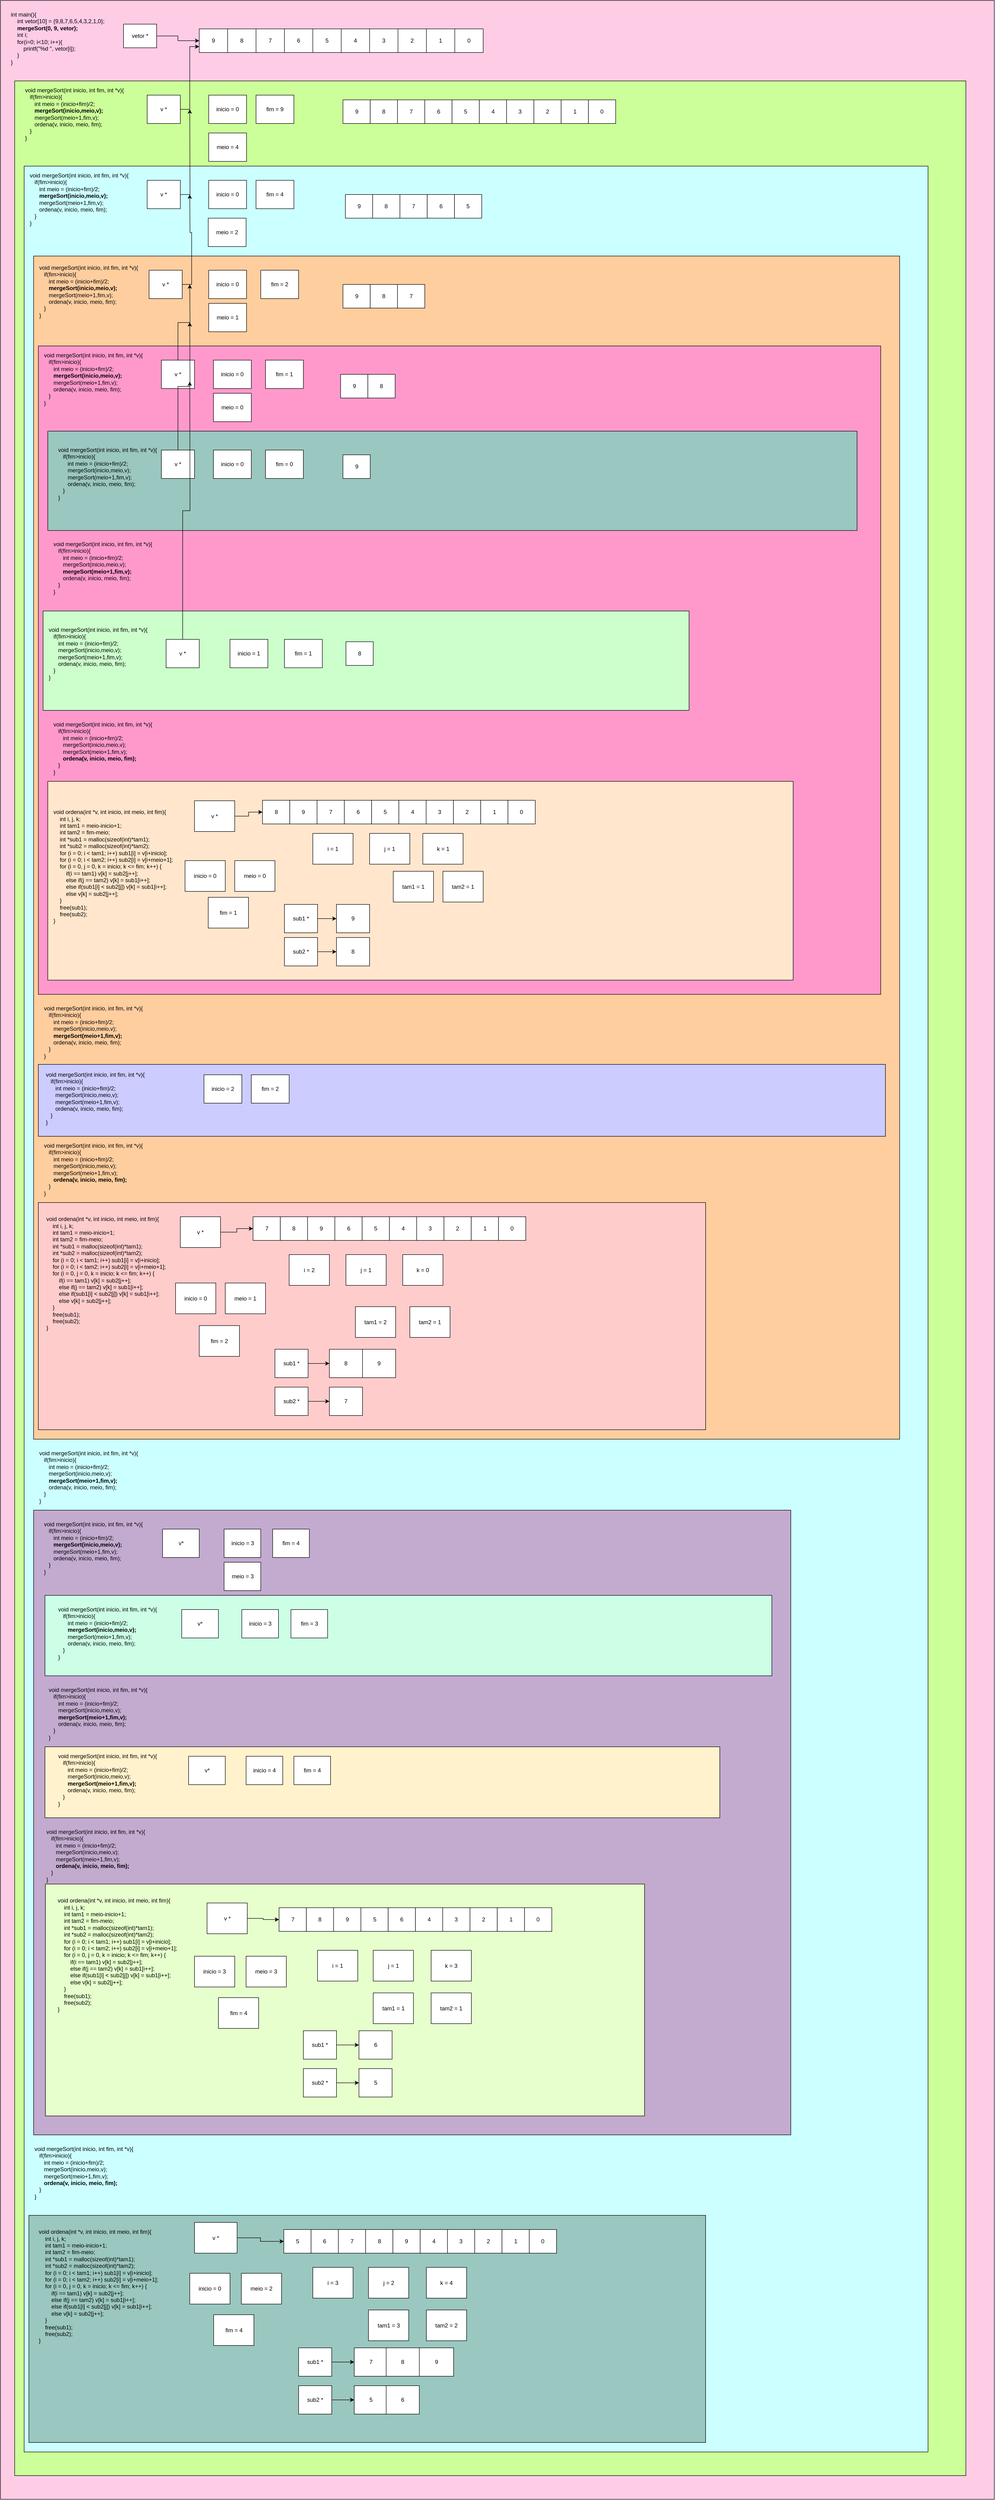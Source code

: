 <mxfile version="14.6.5" type="device"><diagram id="u6WKc23MuSwKL7CV-hsq" name="Page-1"><mxGraphModel dx="1304" dy="579" grid="1" gridSize="10" guides="1" tooltips="1" connect="1" arrows="1" fold="1" page="1" pageScale="1" pageWidth="827" pageHeight="1169" math="0" shadow="0"><root><mxCell id="0"/><mxCell id="1" parent="0"/><mxCell id="qhkbPByExJLs8RBPrTnr-1" value="" style="rounded=0;whiteSpace=wrap;html=1;fillColor=#FFCCE6;" vertex="1" parent="1"><mxGeometry x="30" y="30" width="2100" height="5280" as="geometry"/></mxCell><mxCell id="qhkbPByExJLs8RBPrTnr-2" value="&lt;div&gt;int main(){&lt;/div&gt;&lt;div&gt;&lt;span&gt;&lt;/span&gt;&amp;nbsp; &amp;nbsp; int vetor[10] = {9,8,7,6,5,4,3,2,1,0};&lt;/div&gt;&lt;div&gt;&lt;span&gt;&lt;/span&gt;&amp;nbsp; &amp;nbsp; &lt;b&gt;mergeSort(0, 9, vetor);&lt;/b&gt;&lt;/div&gt;&lt;div&gt;&lt;span&gt;&lt;/span&gt;&amp;nbsp; &amp;nbsp; int i;&lt;/div&gt;&lt;div&gt;&lt;span&gt;&lt;/span&gt;&amp;nbsp; &amp;nbsp; for(i=0; i&amp;lt;10; i++){&lt;/div&gt;&lt;div&gt;&lt;span&gt;&lt;/span&gt;&amp;nbsp; &amp;nbsp; &amp;nbsp; &amp;nbsp; printf(&quot;%d &quot;, vetor[i]);&lt;/div&gt;&lt;div&gt;&lt;span&gt;&lt;/span&gt;&amp;nbsp; &amp;nbsp; }&lt;/div&gt;&lt;div&gt;}&lt;/div&gt;" style="text;html=1;strokeColor=none;fillColor=none;align=left;verticalAlign=middle;whiteSpace=wrap;rounded=0;" vertex="1" parent="1"><mxGeometry x="50" y="55" width="270" height="110" as="geometry"/></mxCell><mxCell id="qhkbPByExJLs8RBPrTnr-3" value="" style="rounded=0;whiteSpace=wrap;html=1;fillColor=#CCFF99;" vertex="1" parent="1"><mxGeometry x="60" y="200" width="2010" height="5060" as="geometry"/></mxCell><mxCell id="qhkbPByExJLs8RBPrTnr-4" value="&lt;div&gt;void mergeSort(int inicio, int fim, int *v){&lt;/div&gt;&lt;div&gt;&amp;nbsp; &amp;nbsp;if(fim&amp;gt;inicio){&lt;/div&gt;&lt;div&gt;&amp;nbsp; &amp;nbsp; &amp;nbsp; int meio = (inicio+fim)/2;&amp;nbsp;&lt;/div&gt;&lt;div&gt;&amp;nbsp; &amp;nbsp; &amp;nbsp; &lt;b&gt;mergeSort(inicio,meio,v);&lt;/b&gt;&lt;/div&gt;&lt;div&gt;&amp;nbsp; &amp;nbsp; &amp;nbsp; mergeSort(meio+1,fim,v);&lt;/div&gt;&lt;div&gt;&amp;nbsp; &amp;nbsp; &amp;nbsp; ordena(v, inicio, meio, fim);&lt;br&gt;&lt;/div&gt;&lt;div&gt;&amp;nbsp; &amp;nbsp;}&lt;/div&gt;&lt;div&gt;}&lt;/div&gt;" style="text;html=1;strokeColor=none;fillColor=none;align=left;verticalAlign=middle;whiteSpace=wrap;rounded=0;" vertex="1" parent="1"><mxGeometry x="80" y="210" width="290" height="120" as="geometry"/></mxCell><mxCell id="qhkbPByExJLs8RBPrTnr-18" value="" style="group" vertex="1" connectable="0" parent="1"><mxGeometry x="290" y="80" width="760" height="60" as="geometry"/></mxCell><mxCell id="qhkbPByExJLs8RBPrTnr-15" value="" style="group" vertex="1" connectable="0" parent="qhkbPByExJLs8RBPrTnr-18"><mxGeometry x="160" y="10" width="600" height="50" as="geometry"/></mxCell><mxCell id="qhkbPByExJLs8RBPrTnr-5" value="9" style="rounded=0;whiteSpace=wrap;html=1;fillColor=#FFFFFF;" vertex="1" parent="qhkbPByExJLs8RBPrTnr-15"><mxGeometry width="60" height="50" as="geometry"/></mxCell><mxCell id="qhkbPByExJLs8RBPrTnr-6" value="8" style="rounded=0;whiteSpace=wrap;html=1;fillColor=#FFFFFF;" vertex="1" parent="qhkbPByExJLs8RBPrTnr-15"><mxGeometry x="60" width="60" height="50" as="geometry"/></mxCell><mxCell id="qhkbPByExJLs8RBPrTnr-7" value="7" style="rounded=0;whiteSpace=wrap;html=1;fillColor=#FFFFFF;" vertex="1" parent="qhkbPByExJLs8RBPrTnr-15"><mxGeometry x="120" width="60" height="50" as="geometry"/></mxCell><mxCell id="qhkbPByExJLs8RBPrTnr-8" value="6" style="rounded=0;whiteSpace=wrap;html=1;fillColor=#FFFFFF;" vertex="1" parent="qhkbPByExJLs8RBPrTnr-15"><mxGeometry x="180" width="60" height="50" as="geometry"/></mxCell><mxCell id="qhkbPByExJLs8RBPrTnr-9" value="5" style="rounded=0;whiteSpace=wrap;html=1;fillColor=#FFFFFF;" vertex="1" parent="qhkbPByExJLs8RBPrTnr-15"><mxGeometry x="240" width="60" height="50" as="geometry"/></mxCell><mxCell id="qhkbPByExJLs8RBPrTnr-10" value="4" style="rounded=0;whiteSpace=wrap;html=1;fillColor=#FFFFFF;" vertex="1" parent="qhkbPByExJLs8RBPrTnr-15"><mxGeometry x="300" width="60" height="50" as="geometry"/></mxCell><mxCell id="qhkbPByExJLs8RBPrTnr-11" value="3" style="rounded=0;whiteSpace=wrap;html=1;fillColor=#FFFFFF;" vertex="1" parent="qhkbPByExJLs8RBPrTnr-15"><mxGeometry x="360" width="60" height="50" as="geometry"/></mxCell><mxCell id="qhkbPByExJLs8RBPrTnr-12" value="2" style="rounded=0;whiteSpace=wrap;html=1;fillColor=#FFFFFF;" vertex="1" parent="qhkbPByExJLs8RBPrTnr-15"><mxGeometry x="420" width="60" height="50" as="geometry"/></mxCell><mxCell id="qhkbPByExJLs8RBPrTnr-13" value="1" style="rounded=0;whiteSpace=wrap;html=1;fillColor=#FFFFFF;" vertex="1" parent="qhkbPByExJLs8RBPrTnr-15"><mxGeometry x="480" width="60" height="50" as="geometry"/></mxCell><mxCell id="qhkbPByExJLs8RBPrTnr-14" value="0" style="rounded=0;whiteSpace=wrap;html=1;fillColor=#FFFFFF;" vertex="1" parent="qhkbPByExJLs8RBPrTnr-15"><mxGeometry x="540" width="60" height="50" as="geometry"/></mxCell><mxCell id="qhkbPByExJLs8RBPrTnr-17" style="edgeStyle=orthogonalEdgeStyle;rounded=0;orthogonalLoop=1;jettySize=auto;html=1;entryX=0;entryY=0.5;entryDx=0;entryDy=0;" edge="1" parent="qhkbPByExJLs8RBPrTnr-18" source="qhkbPByExJLs8RBPrTnr-16" target="qhkbPByExJLs8RBPrTnr-5"><mxGeometry relative="1" as="geometry"/></mxCell><mxCell id="qhkbPByExJLs8RBPrTnr-16" value="vetor *" style="rounded=0;whiteSpace=wrap;html=1;fillColor=#FFFFFF;" vertex="1" parent="qhkbPByExJLs8RBPrTnr-18"><mxGeometry width="70" height="50" as="geometry"/></mxCell><mxCell id="qhkbPByExJLs8RBPrTnr-34" style="edgeStyle=orthogonalEdgeStyle;rounded=0;orthogonalLoop=1;jettySize=auto;html=1;entryX=0;entryY=0.75;entryDx=0;entryDy=0;" edge="1" parent="1" source="qhkbPByExJLs8RBPrTnr-33" target="qhkbPByExJLs8RBPrTnr-5"><mxGeometry relative="1" as="geometry"/></mxCell><mxCell id="qhkbPByExJLs8RBPrTnr-33" value="v *" style="rounded=0;whiteSpace=wrap;html=1;fillColor=#FFFFFF;" vertex="1" parent="1"><mxGeometry x="340" y="230" width="70" height="60" as="geometry"/></mxCell><mxCell id="qhkbPByExJLs8RBPrTnr-35" value="inicio&amp;nbsp;&lt;span style=&quot;color: rgba(0 , 0 , 0 , 0) ; font-family: monospace ; font-size: 0px&quot;&gt;%3CmxGraphModel%3E%3Croot%3E%3CmxCell%20id%3D%220%22%2F%3E%3CmxCell%20id%3D%221%22%20parent%3D%220%22%2F%3E%3CmxCell%20id%3D%222%22%20value%3D%22%22%20style%3D%22group%22%20vertex%3D%221%22%20connectable%3D%220%22%20parent%3D%221%22%3E%3CmxGeometry%20x%3D%22290%22%20y%3D%2280%22%20width%3D%22760%22%20height%3D%2260%22%20as%3D%22geometry%22%2F%3E%3C%2FmxCell%3E%3CmxCell%20id%3D%223%22%20value%3D%22%22%20style%3D%22group%22%20vertex%3D%221%22%20connectable%3D%220%22%20parent%3D%222%22%3E%3CmxGeometry%20x%3D%22160%22%20y%3D%2210%22%20width%3D%22600%22%20height%3D%2250%22%20as%3D%22geometry%22%2F%3E%3C%2FmxCell%3E%3CmxCell%20id%3D%224%22%20value%3D%229%22%20style%3D%22rounded%3D0%3BwhiteSpace%3Dwrap%3Bhtml%3D1%3BfillColor%3D%23FFFFFF%3B%22%20vertex%3D%221%22%20parent%3D%223%22%3E%3CmxGeometry%20width%3D%2260%22%20height%3D%2250%22%20as%3D%22geometry%22%2F%3E%3C%2FmxCell%3E%3CmxCell%20id%3D%225%22%20value%3D%228%22%20style%3D%22rounded%3D0%3BwhiteSpace%3Dwrap%3Bhtml%3D1%3BfillColor%3D%23FFFFFF%3B%22%20vertex%3D%221%22%20parent%3D%223%22%3E%3CmxGeometry%20x%3D%2260%22%20width%3D%2260%22%20height%3D%2250%22%20as%3D%22geometry%22%2F%3E%3C%2FmxCell%3E%3CmxCell%20id%3D%226%22%20value%3D%227%22%20style%3D%22rounded%3D0%3BwhiteSpace%3Dwrap%3Bhtml%3D1%3BfillColor%3D%23FFFFFF%3B%22%20vertex%3D%221%22%20parent%3D%223%22%3E%3CmxGeometry%20x%3D%22120%22%20width%3D%2260%22%20height%3D%2250%22%20as%3D%22geometry%22%2F%3E%3C%2FmxCell%3E%3CmxCell%20id%3D%227%22%20value%3D%226%22%20style%3D%22rounded%3D0%3BwhiteSpace%3Dwrap%3Bhtml%3D1%3BfillColor%3D%23FFFFFF%3B%22%20vertex%3D%221%22%20parent%3D%223%22%3E%3CmxGeometry%20x%3D%22180%22%20width%3D%2260%22%20height%3D%2250%22%20as%3D%22geometry%22%2F%3E%3C%2FmxCell%3E%3CmxCell%20id%3D%228%22%20value%3D%225%22%20style%3D%22rounded%3D0%3BwhiteSpace%3Dwrap%3Bhtml%3D1%3BfillColor%3D%23FFFFFF%3B%22%20vertex%3D%221%22%20parent%3D%223%22%3E%3CmxGeometry%20x%3D%22240%22%20width%3D%2260%22%20height%3D%2250%22%20as%3D%22geometry%22%2F%3E%3C%2FmxCell%3E%3CmxCell%20id%3D%229%22%20value%3D%224%22%20style%3D%22rounded%3D0%3BwhiteSpace%3Dwrap%3Bhtml%3D1%3BfillColor%3D%23FFFFFF%3B%22%20vertex%3D%221%22%20parent%3D%223%22%3E%3CmxGeometry%20x%3D%22300%22%20width%3D%2260%22%20height%3D%2250%22%20as%3D%22geometry%22%2F%3E%3C%2FmxCell%3E%3CmxCell%20id%3D%2210%22%20value%3D%223%22%20style%3D%22rounded%3D0%3BwhiteSpace%3Dwrap%3Bhtml%3D1%3BfillColor%3D%23FFFFFF%3B%22%20vertex%3D%221%22%20parent%3D%223%22%3E%3CmxGeometry%20x%3D%22360%22%20width%3D%2260%22%20height%3D%2250%22%20as%3D%22geometry%22%2F%3E%3C%2FmxCell%3E%3CmxCell%20id%3D%2211%22%20value%3D%222%22%20style%3D%22rounded%3D0%3BwhiteSpace%3Dwrap%3Bhtml%3D1%3BfillColor%3D%23FFFFFF%3B%22%20vertex%3D%221%22%20parent%3D%223%22%3E%3CmxGeometry%20x%3D%22420%22%20width%3D%2260%22%20height%3D%2250%22%20as%3D%22geometry%22%2F%3E%3C%2FmxCell%3E%3CmxCell%20id%3D%2212%22%20value%3D%221%22%20style%3D%22rounded%3D0%3BwhiteSpace%3Dwrap%3Bhtml%3D1%3BfillColor%3D%23FFFFFF%3B%22%20vertex%3D%221%22%20parent%3D%223%22%3E%3CmxGeometry%20x%3D%22480%22%20width%3D%2260%22%20height%3D%2250%22%20as%3D%22geometry%22%2F%3E%3C%2FmxCell%3E%3CmxCell%20id%3D%2213%22%20value%3D%220%22%20style%3D%22rounded%3D0%3BwhiteSpace%3Dwrap%3Bhtml%3D1%3BfillColor%3D%23FFFFFF%3B%22%20vertex%3D%221%22%20parent%3D%223%22%3E%3CmxGeometry%20x%3D%22540%22%20width%3D%2260%22%20height%3D%2250%22%20as%3D%22geometry%22%2F%3E%3C%2FmxCell%3E%3CmxCell%20id%3D%2214%22%20style%3D%22edgeStyle%3DorthogonalEdgeStyle%3Brounded%3D0%3BorthogonalLoop%3D1%3BjettySize%3Dauto%3Bhtml%3D1%3BentryX%3D0%3BentryY%3D0.5%3BentryDx%3D0%3BentryDy%3D0%3B%22%20edge%3D%221%22%20parent%3D%222%22%20source%3D%2215%22%20target%3D%224%22%3E%3CmxGeometry%20relative%3D%221%22%20as%3D%22geometry%22%2F%3E%3C%2FmxCell%3E%3CmxCell%20id%3D%2215%22%20value%3D%22vetor%20*%22%20style%3D%22rounded%3D0%3BwhiteSpace%3Dwrap%3Bhtml%3D1%3BfillColor%3D%23FFFFFF%3B%22%20vertex%3D%221%22%20parent%3D%222%22%3E%3CmxGeometry%20width%3D%2270%22%20height%3D%2250%22%20as%3D%22geometry%22%2F%3E%3C%2FmxCell%3E%3C%2Froot%3E%3C%2FmxGraphModel%3E&amp;nbsp;&lt;/span&gt;= 0" style="rounded=0;whiteSpace=wrap;html=1;fillColor=#FFFFFF;" vertex="1" parent="1"><mxGeometry x="470" y="230" width="80" height="60" as="geometry"/></mxCell><mxCell id="qhkbPByExJLs8RBPrTnr-36" value="fim&amp;nbsp;&lt;span style=&quot;color: rgba(0 , 0 , 0 , 0) ; font-family: monospace ; font-size: 0px&quot;&gt;%3CmxGraphModel%3E%3Croot%3E%3CmxCell%20id%3D%220%22%2F%3E%3CmxCell%20id%3D%221%22%20parent%3D%220%22%2F%3E%3CmxCell%20id%3D%222%22%20value%3D%22%22%20style%3D%22group%22%20vertex%3D%221%22%20connectable%3D%220%22%20parent%3D%221%22%3E%3CmxGeometry%20x%3D%22290%22%20y%3D%2280%22%20width%3D%22760%22%20height%3D%2260%22%20as%3D%22geometry%22%2F%3E%3C%2FmxCell%3E%3CmxCell%20id%3D%223%22%20value%3D%22%22%20style%3D%22group%22%20vertex%3D%221%22%20connectable%3D%220%22%20parent%3D%222%22%3E%3CmxGeometry%20x%3D%22160%22%20y%3D%2210%22%20width%3D%22600%22%20height%3D%2250%22%20as%3D%22geometry%22%2F%3E%3C%2FmxCell%3E%3CmxCell%20id%3D%224%22%20value%3D%229%22%20style%3D%22rounded%3D0%3BwhiteSpace%3Dwrap%3Bhtml%3D1%3BfillColor%3D%23FFFFFF%3B%22%20vertex%3D%221%22%20parent%3D%223%22%3E%3CmxGeometry%20width%3D%2260%22%20height%3D%2250%22%20as%3D%22geometry%22%2F%3E%3C%2FmxCell%3E%3CmxCell%20id%3D%225%22%20value%3D%228%22%20style%3D%22rounded%3D0%3BwhiteSpace%3Dwrap%3Bhtml%3D1%3BfillColor%3D%23FFFFFF%3B%22%20vertex%3D%221%22%20parent%3D%223%22%3E%3CmxGeometry%20x%3D%2260%22%20width%3D%2260%22%20height%3D%2250%22%20as%3D%22geometry%22%2F%3E%3C%2FmxCell%3E%3CmxCell%20id%3D%226%22%20value%3D%227%22%20style%3D%22rounded%3D0%3BwhiteSpace%3Dwrap%3Bhtml%3D1%3BfillColor%3D%23FFFFFF%3B%22%20vertex%3D%221%22%20parent%3D%223%22%3E%3CmxGeometry%20x%3D%22120%22%20width%3D%2260%22%20height%3D%2250%22%20as%3D%22geometry%22%2F%3E%3C%2FmxCell%3E%3CmxCell%20id%3D%227%22%20value%3D%226%22%20style%3D%22rounded%3D0%3BwhiteSpace%3Dwrap%3Bhtml%3D1%3BfillColor%3D%23FFFFFF%3B%22%20vertex%3D%221%22%20parent%3D%223%22%3E%3CmxGeometry%20x%3D%22180%22%20width%3D%2260%22%20height%3D%2250%22%20as%3D%22geometry%22%2F%3E%3C%2FmxCell%3E%3CmxCell%20id%3D%228%22%20value%3D%225%22%20style%3D%22rounded%3D0%3BwhiteSpace%3Dwrap%3Bhtml%3D1%3BfillColor%3D%23FFFFFF%3B%22%20vertex%3D%221%22%20parent%3D%223%22%3E%3CmxGeometry%20x%3D%22240%22%20width%3D%2260%22%20height%3D%2250%22%20as%3D%22geometry%22%2F%3E%3C%2FmxCell%3E%3CmxCell%20id%3D%229%22%20value%3D%224%22%20style%3D%22rounded%3D0%3BwhiteSpace%3Dwrap%3Bhtml%3D1%3BfillColor%3D%23FFFFFF%3B%22%20vertex%3D%221%22%20parent%3D%223%22%3E%3CmxGeometry%20x%3D%22300%22%20width%3D%2260%22%20height%3D%2250%22%20as%3D%22geometry%22%2F%3E%3C%2FmxCell%3E%3CmxCell%20id%3D%2210%22%20value%3D%223%22%20style%3D%22rounded%3D0%3BwhiteSpace%3Dwrap%3Bhtml%3D1%3BfillColor%3D%23FFFFFF%3B%22%20vertex%3D%221%22%20parent%3D%223%22%3E%3CmxGeometry%20x%3D%22360%22%20width%3D%2260%22%20height%3D%2250%22%20as%3D%22geometry%22%2F%3E%3C%2FmxCell%3E%3CmxCell%20id%3D%2211%22%20value%3D%222%22%20style%3D%22rounded%3D0%3BwhiteSpace%3Dwrap%3Bhtml%3D1%3BfillColor%3D%23FFFFFF%3B%22%20vertex%3D%221%22%20parent%3D%223%22%3E%3CmxGeometry%20x%3D%22420%22%20width%3D%2260%22%20height%3D%2250%22%20as%3D%22geometry%22%2F%3E%3C%2FmxCell%3E%3CmxCell%20id%3D%2212%22%20value%3D%221%22%20style%3D%22rounded%3D0%3BwhiteSpace%3Dwrap%3Bhtml%3D1%3BfillColor%3D%23FFFFFF%3B%22%20vertex%3D%221%22%20parent%3D%223%22%3E%3CmxGeometry%20x%3D%22480%22%20width%3D%2260%22%20height%3D%2250%22%20as%3D%22geometry%22%2F%3E%3C%2FmxCell%3E%3CmxCell%20id%3D%2213%22%20value%3D%220%22%20style%3D%22rounded%3D0%3BwhiteSpace%3Dwrap%3Bhtml%3D1%3BfillColor%3D%23FFFFFF%3B%22%20vertex%3D%221%22%20parent%3D%223%22%3E%3CmxGeometry%20x%3D%22540%22%20width%3D%2260%22%20height%3D%2250%22%20as%3D%22geometry%22%2F%3E%3C%2FmxCell%3E%3CmxCell%20id%3D%2214%22%20style%3D%22edgeStyle%3DorthogonalEdgeStyle%3Brounded%3D0%3BorthogonalLoop%3D1%3BjettySize%3Dauto%3Bhtml%3D1%3BentryX%3D0%3BentryY%3D0.5%3BentryDx%3D0%3BentryDy%3D0%3B%22%20edge%3D%221%22%20parent%3D%222%22%20source%3D%2215%22%20target%3D%224%22%3E%3CmxGeometry%20relative%3D%221%22%20as%3D%22geometry%22%2F%3E%3C%2FmxCell%3E%3CmxCell%20id%3D%2215%22%20value%3D%22vetor%20*%22%20style%3D%22rounded%3D0%3BwhiteSpace%3Dwrap%3Bhtml%3D1%3BfillColor%3D%23FFFFFF%3B%22%20vertex%3D%221%22%20parent%3D%222%22%3E%3CmxGeometry%20width%3D%2270%22%20height%3D%2250%22%20as%3D%22geometry%22%2F%3E%3C%2FmxCell%3E%3C%2Froot%3E%3C%2FmxGraphModel%3E&amp;nbsp;&amp;nbsp;&lt;/span&gt;= 9" style="rounded=0;whiteSpace=wrap;html=1;fillColor=#FFFFFF;" vertex="1" parent="1"><mxGeometry x="570" y="230" width="80" height="60" as="geometry"/></mxCell><mxCell id="qhkbPByExJLs8RBPrTnr-37" value="meio = 4" style="rounded=0;whiteSpace=wrap;html=1;fillColor=#FFFFFF;" vertex="1" parent="1"><mxGeometry x="470" y="310" width="80" height="60" as="geometry"/></mxCell><mxCell id="qhkbPByExJLs8RBPrTnr-38" value="" style="rounded=0;whiteSpace=wrap;html=1;fillColor=#CCFFFF;" vertex="1" parent="1"><mxGeometry x="80" y="380" width="1910" height="4830" as="geometry"/></mxCell><mxCell id="qhkbPByExJLs8RBPrTnr-41" style="edgeStyle=orthogonalEdgeStyle;rounded=0;orthogonalLoop=1;jettySize=auto;html=1;" edge="1" parent="1" source="qhkbPByExJLs8RBPrTnr-40"><mxGeometry relative="1" as="geometry"><mxPoint x="430" y="260" as="targetPoint"/></mxGeometry></mxCell><mxCell id="qhkbPByExJLs8RBPrTnr-40" value="v *" style="rounded=0;whiteSpace=wrap;html=1;fillColor=#FFFFFF;" vertex="1" parent="1"><mxGeometry x="340" y="410" width="70" height="60" as="geometry"/></mxCell><mxCell id="qhkbPByExJLs8RBPrTnr-42" value="inicio&amp;nbsp;&lt;span style=&quot;color: rgba(0 , 0 , 0 , 0) ; font-family: monospace ; font-size: 0px&quot;&gt;%3CmxGraphModel%3E%3Croot%3E%3CmxCell%20id%3D%220%22%2F%3E%3CmxCell%20id%3D%221%22%20parent%3D%220%22%2F%3E%3CmxCell%20id%3D%222%22%20value%3D%22%22%20style%3D%22group%22%20vertex%3D%221%22%20connectable%3D%220%22%20parent%3D%221%22%3E%3CmxGeometry%20x%3D%22290%22%20y%3D%2280%22%20width%3D%22760%22%20height%3D%2260%22%20as%3D%22geometry%22%2F%3E%3C%2FmxCell%3E%3CmxCell%20id%3D%223%22%20value%3D%22%22%20style%3D%22group%22%20vertex%3D%221%22%20connectable%3D%220%22%20parent%3D%222%22%3E%3CmxGeometry%20x%3D%22160%22%20y%3D%2210%22%20width%3D%22600%22%20height%3D%2250%22%20as%3D%22geometry%22%2F%3E%3C%2FmxCell%3E%3CmxCell%20id%3D%224%22%20value%3D%229%22%20style%3D%22rounded%3D0%3BwhiteSpace%3Dwrap%3Bhtml%3D1%3BfillColor%3D%23FFFFFF%3B%22%20vertex%3D%221%22%20parent%3D%223%22%3E%3CmxGeometry%20width%3D%2260%22%20height%3D%2250%22%20as%3D%22geometry%22%2F%3E%3C%2FmxCell%3E%3CmxCell%20id%3D%225%22%20value%3D%228%22%20style%3D%22rounded%3D0%3BwhiteSpace%3Dwrap%3Bhtml%3D1%3BfillColor%3D%23FFFFFF%3B%22%20vertex%3D%221%22%20parent%3D%223%22%3E%3CmxGeometry%20x%3D%2260%22%20width%3D%2260%22%20height%3D%2250%22%20as%3D%22geometry%22%2F%3E%3C%2FmxCell%3E%3CmxCell%20id%3D%226%22%20value%3D%227%22%20style%3D%22rounded%3D0%3BwhiteSpace%3Dwrap%3Bhtml%3D1%3BfillColor%3D%23FFFFFF%3B%22%20vertex%3D%221%22%20parent%3D%223%22%3E%3CmxGeometry%20x%3D%22120%22%20width%3D%2260%22%20height%3D%2250%22%20as%3D%22geometry%22%2F%3E%3C%2FmxCell%3E%3CmxCell%20id%3D%227%22%20value%3D%226%22%20style%3D%22rounded%3D0%3BwhiteSpace%3Dwrap%3Bhtml%3D1%3BfillColor%3D%23FFFFFF%3B%22%20vertex%3D%221%22%20parent%3D%223%22%3E%3CmxGeometry%20x%3D%22180%22%20width%3D%2260%22%20height%3D%2250%22%20as%3D%22geometry%22%2F%3E%3C%2FmxCell%3E%3CmxCell%20id%3D%228%22%20value%3D%225%22%20style%3D%22rounded%3D0%3BwhiteSpace%3Dwrap%3Bhtml%3D1%3BfillColor%3D%23FFFFFF%3B%22%20vertex%3D%221%22%20parent%3D%223%22%3E%3CmxGeometry%20x%3D%22240%22%20width%3D%2260%22%20height%3D%2250%22%20as%3D%22geometry%22%2F%3E%3C%2FmxCell%3E%3CmxCell%20id%3D%229%22%20value%3D%224%22%20style%3D%22rounded%3D0%3BwhiteSpace%3Dwrap%3Bhtml%3D1%3BfillColor%3D%23FFFFFF%3B%22%20vertex%3D%221%22%20parent%3D%223%22%3E%3CmxGeometry%20x%3D%22300%22%20width%3D%2260%22%20height%3D%2250%22%20as%3D%22geometry%22%2F%3E%3C%2FmxCell%3E%3CmxCell%20id%3D%2210%22%20value%3D%223%22%20style%3D%22rounded%3D0%3BwhiteSpace%3Dwrap%3Bhtml%3D1%3BfillColor%3D%23FFFFFF%3B%22%20vertex%3D%221%22%20parent%3D%223%22%3E%3CmxGeometry%20x%3D%22360%22%20width%3D%2260%22%20height%3D%2250%22%20as%3D%22geometry%22%2F%3E%3C%2FmxCell%3E%3CmxCell%20id%3D%2211%22%20value%3D%222%22%20style%3D%22rounded%3D0%3BwhiteSpace%3Dwrap%3Bhtml%3D1%3BfillColor%3D%23FFFFFF%3B%22%20vertex%3D%221%22%20parent%3D%223%22%3E%3CmxGeometry%20x%3D%22420%22%20width%3D%2260%22%20height%3D%2250%22%20as%3D%22geometry%22%2F%3E%3C%2FmxCell%3E%3CmxCell%20id%3D%2212%22%20value%3D%221%22%20style%3D%22rounded%3D0%3BwhiteSpace%3Dwrap%3Bhtml%3D1%3BfillColor%3D%23FFFFFF%3B%22%20vertex%3D%221%22%20parent%3D%223%22%3E%3CmxGeometry%20x%3D%22480%22%20width%3D%2260%22%20height%3D%2250%22%20as%3D%22geometry%22%2F%3E%3C%2FmxCell%3E%3CmxCell%20id%3D%2213%22%20value%3D%220%22%20style%3D%22rounded%3D0%3BwhiteSpace%3Dwrap%3Bhtml%3D1%3BfillColor%3D%23FFFFFF%3B%22%20vertex%3D%221%22%20parent%3D%223%22%3E%3CmxGeometry%20x%3D%22540%22%20width%3D%2260%22%20height%3D%2250%22%20as%3D%22geometry%22%2F%3E%3C%2FmxCell%3E%3CmxCell%20id%3D%2214%22%20style%3D%22edgeStyle%3DorthogonalEdgeStyle%3Brounded%3D0%3BorthogonalLoop%3D1%3BjettySize%3Dauto%3Bhtml%3D1%3BentryX%3D0%3BentryY%3D0.5%3BentryDx%3D0%3BentryDy%3D0%3B%22%20edge%3D%221%22%20parent%3D%222%22%20source%3D%2215%22%20target%3D%224%22%3E%3CmxGeometry%20relative%3D%221%22%20as%3D%22geometry%22%2F%3E%3C%2FmxCell%3E%3CmxCell%20id%3D%2215%22%20value%3D%22vetor%20*%22%20style%3D%22rounded%3D0%3BwhiteSpace%3Dwrap%3Bhtml%3D1%3BfillColor%3D%23FFFFFF%3B%22%20vertex%3D%221%22%20parent%3D%222%22%3E%3CmxGeometry%20width%3D%2270%22%20height%3D%2250%22%20as%3D%22geometry%22%2F%3E%3C%2FmxCell%3E%3C%2Froot%3E%3C%2FmxGraphModel%3E&amp;nbsp;&lt;/span&gt;= 0" style="rounded=0;whiteSpace=wrap;html=1;fillColor=#FFFFFF;" vertex="1" parent="1"><mxGeometry x="470" y="410" width="80" height="60" as="geometry"/></mxCell><mxCell id="qhkbPByExJLs8RBPrTnr-43" value="fim = 4" style="rounded=0;whiteSpace=wrap;html=1;fillColor=#FFFFFF;" vertex="1" parent="1"><mxGeometry x="570" y="410" width="80" height="60" as="geometry"/></mxCell><mxCell id="qhkbPByExJLs8RBPrTnr-44" value="meio = 2" style="rounded=0;whiteSpace=wrap;html=1;fillColor=#FFFFFF;" vertex="1" parent="1"><mxGeometry x="469" y="490" width="80" height="60" as="geometry"/></mxCell><mxCell id="qhkbPByExJLs8RBPrTnr-45" value="" style="rounded=0;whiteSpace=wrap;html=1;fillColor=#FFCE9F;" vertex="1" parent="1"><mxGeometry x="100" y="570" width="1830" height="2500" as="geometry"/></mxCell><mxCell id="qhkbPByExJLs8RBPrTnr-48" style="edgeStyle=orthogonalEdgeStyle;rounded=0;orthogonalLoop=1;jettySize=auto;html=1;" edge="1" parent="1" source="qhkbPByExJLs8RBPrTnr-47"><mxGeometry relative="1" as="geometry"><mxPoint x="430" y="440" as="targetPoint"/></mxGeometry></mxCell><mxCell id="qhkbPByExJLs8RBPrTnr-47" value="v *" style="rounded=0;whiteSpace=wrap;html=1;fillColor=#FFFFFF;" vertex="1" parent="1"><mxGeometry x="344" y="600" width="70" height="60" as="geometry"/></mxCell><mxCell id="qhkbPByExJLs8RBPrTnr-49" value="inicio&amp;nbsp;&lt;span style=&quot;color: rgba(0 , 0 , 0 , 0) ; font-family: monospace ; font-size: 0px&quot;&gt;%3CmxGraphModel%3E%3Croot%3E%3CmxCell%20id%3D%220%22%2F%3E%3CmxCell%20id%3D%221%22%20parent%3D%220%22%2F%3E%3CmxCell%20id%3D%222%22%20value%3D%22%22%20style%3D%22group%22%20vertex%3D%221%22%20connectable%3D%220%22%20parent%3D%221%22%3E%3CmxGeometry%20x%3D%22290%22%20y%3D%2280%22%20width%3D%22760%22%20height%3D%2260%22%20as%3D%22geometry%22%2F%3E%3C%2FmxCell%3E%3CmxCell%20id%3D%223%22%20value%3D%22%22%20style%3D%22group%22%20vertex%3D%221%22%20connectable%3D%220%22%20parent%3D%222%22%3E%3CmxGeometry%20x%3D%22160%22%20y%3D%2210%22%20width%3D%22600%22%20height%3D%2250%22%20as%3D%22geometry%22%2F%3E%3C%2FmxCell%3E%3CmxCell%20id%3D%224%22%20value%3D%229%22%20style%3D%22rounded%3D0%3BwhiteSpace%3Dwrap%3Bhtml%3D1%3BfillColor%3D%23FFFFFF%3B%22%20vertex%3D%221%22%20parent%3D%223%22%3E%3CmxGeometry%20width%3D%2260%22%20height%3D%2250%22%20as%3D%22geometry%22%2F%3E%3C%2FmxCell%3E%3CmxCell%20id%3D%225%22%20value%3D%228%22%20style%3D%22rounded%3D0%3BwhiteSpace%3Dwrap%3Bhtml%3D1%3BfillColor%3D%23FFFFFF%3B%22%20vertex%3D%221%22%20parent%3D%223%22%3E%3CmxGeometry%20x%3D%2260%22%20width%3D%2260%22%20height%3D%2250%22%20as%3D%22geometry%22%2F%3E%3C%2FmxCell%3E%3CmxCell%20id%3D%226%22%20value%3D%227%22%20style%3D%22rounded%3D0%3BwhiteSpace%3Dwrap%3Bhtml%3D1%3BfillColor%3D%23FFFFFF%3B%22%20vertex%3D%221%22%20parent%3D%223%22%3E%3CmxGeometry%20x%3D%22120%22%20width%3D%2260%22%20height%3D%2250%22%20as%3D%22geometry%22%2F%3E%3C%2FmxCell%3E%3CmxCell%20id%3D%227%22%20value%3D%226%22%20style%3D%22rounded%3D0%3BwhiteSpace%3Dwrap%3Bhtml%3D1%3BfillColor%3D%23FFFFFF%3B%22%20vertex%3D%221%22%20parent%3D%223%22%3E%3CmxGeometry%20x%3D%22180%22%20width%3D%2260%22%20height%3D%2250%22%20as%3D%22geometry%22%2F%3E%3C%2FmxCell%3E%3CmxCell%20id%3D%228%22%20value%3D%225%22%20style%3D%22rounded%3D0%3BwhiteSpace%3Dwrap%3Bhtml%3D1%3BfillColor%3D%23FFFFFF%3B%22%20vertex%3D%221%22%20parent%3D%223%22%3E%3CmxGeometry%20x%3D%22240%22%20width%3D%2260%22%20height%3D%2250%22%20as%3D%22geometry%22%2F%3E%3C%2FmxCell%3E%3CmxCell%20id%3D%229%22%20value%3D%224%22%20style%3D%22rounded%3D0%3BwhiteSpace%3Dwrap%3Bhtml%3D1%3BfillColor%3D%23FFFFFF%3B%22%20vertex%3D%221%22%20parent%3D%223%22%3E%3CmxGeometry%20x%3D%22300%22%20width%3D%2260%22%20height%3D%2250%22%20as%3D%22geometry%22%2F%3E%3C%2FmxCell%3E%3CmxCell%20id%3D%2210%22%20value%3D%223%22%20style%3D%22rounded%3D0%3BwhiteSpace%3Dwrap%3Bhtml%3D1%3BfillColor%3D%23FFFFFF%3B%22%20vertex%3D%221%22%20parent%3D%223%22%3E%3CmxGeometry%20x%3D%22360%22%20width%3D%2260%22%20height%3D%2250%22%20as%3D%22geometry%22%2F%3E%3C%2FmxCell%3E%3CmxCell%20id%3D%2211%22%20value%3D%222%22%20style%3D%22rounded%3D0%3BwhiteSpace%3Dwrap%3Bhtml%3D1%3BfillColor%3D%23FFFFFF%3B%22%20vertex%3D%221%22%20parent%3D%223%22%3E%3CmxGeometry%20x%3D%22420%22%20width%3D%2260%22%20height%3D%2250%22%20as%3D%22geometry%22%2F%3E%3C%2FmxCell%3E%3CmxCell%20id%3D%2212%22%20value%3D%221%22%20style%3D%22rounded%3D0%3BwhiteSpace%3Dwrap%3Bhtml%3D1%3BfillColor%3D%23FFFFFF%3B%22%20vertex%3D%221%22%20parent%3D%223%22%3E%3CmxGeometry%20x%3D%22480%22%20width%3D%2260%22%20height%3D%2250%22%20as%3D%22geometry%22%2F%3E%3C%2FmxCell%3E%3CmxCell%20id%3D%2213%22%20value%3D%220%22%20style%3D%22rounded%3D0%3BwhiteSpace%3Dwrap%3Bhtml%3D1%3BfillColor%3D%23FFFFFF%3B%22%20vertex%3D%221%22%20parent%3D%223%22%3E%3CmxGeometry%20x%3D%22540%22%20width%3D%2260%22%20height%3D%2250%22%20as%3D%22geometry%22%2F%3E%3C%2FmxCell%3E%3CmxCell%20id%3D%2214%22%20style%3D%22edgeStyle%3DorthogonalEdgeStyle%3Brounded%3D0%3BorthogonalLoop%3D1%3BjettySize%3Dauto%3Bhtml%3D1%3BentryX%3D0%3BentryY%3D0.5%3BentryDx%3D0%3BentryDy%3D0%3B%22%20edge%3D%221%22%20parent%3D%222%22%20source%3D%2215%22%20target%3D%224%22%3E%3CmxGeometry%20relative%3D%221%22%20as%3D%22geometry%22%2F%3E%3C%2FmxCell%3E%3CmxCell%20id%3D%2215%22%20value%3D%22vetor%20*%22%20style%3D%22rounded%3D0%3BwhiteSpace%3Dwrap%3Bhtml%3D1%3BfillColor%3D%23FFFFFF%3B%22%20vertex%3D%221%22%20parent%3D%222%22%3E%3CmxGeometry%20width%3D%2270%22%20height%3D%2250%22%20as%3D%22geometry%22%2F%3E%3C%2FmxCell%3E%3C%2Froot%3E%3C%2FmxGraphModel%3E&amp;nbsp;&lt;/span&gt;= 0" style="rounded=0;whiteSpace=wrap;html=1;fillColor=#FFFFFF;" vertex="1" parent="1"><mxGeometry x="470" y="600" width="80" height="60" as="geometry"/></mxCell><mxCell id="qhkbPByExJLs8RBPrTnr-50" value="fim = 2" style="rounded=0;whiteSpace=wrap;html=1;fillColor=#FFFFFF;" vertex="1" parent="1"><mxGeometry x="580" y="600" width="80" height="60" as="geometry"/></mxCell><mxCell id="qhkbPByExJLs8RBPrTnr-51" value="meio = 1" style="rounded=0;whiteSpace=wrap;html=1;fillColor=#FFFFFF;" vertex="1" parent="1"><mxGeometry x="470" y="670" width="80" height="60" as="geometry"/></mxCell><mxCell id="qhkbPByExJLs8RBPrTnr-53" value="" style="rounded=0;whiteSpace=wrap;html=1;fillColor=#FF99CC;" vertex="1" parent="1"><mxGeometry x="110" y="760" width="1780" height="1370" as="geometry"/></mxCell><mxCell id="qhkbPByExJLs8RBPrTnr-57" style="edgeStyle=orthogonalEdgeStyle;rounded=0;orthogonalLoop=1;jettySize=auto;html=1;" edge="1" parent="1" source="qhkbPByExJLs8RBPrTnr-55"><mxGeometry relative="1" as="geometry"><mxPoint x="430" y="630" as="targetPoint"/></mxGeometry></mxCell><mxCell id="qhkbPByExJLs8RBPrTnr-55" value="v *" style="rounded=0;whiteSpace=wrap;html=1;fillColor=#FFFFFF;" vertex="1" parent="1"><mxGeometry x="370" y="790" width="70" height="60" as="geometry"/></mxCell><mxCell id="qhkbPByExJLs8RBPrTnr-58" value="inicio&amp;nbsp;&lt;span style=&quot;color: rgba(0 , 0 , 0 , 0) ; font-family: monospace ; font-size: 0px&quot;&gt;%3CmxGraphModel%3E%3Croot%3E%3CmxCell%20id%3D%220%22%2F%3E%3CmxCell%20id%3D%221%22%20parent%3D%220%22%2F%3E%3CmxCell%20id%3D%222%22%20value%3D%22%22%20style%3D%22group%22%20vertex%3D%221%22%20connectable%3D%220%22%20parent%3D%221%22%3E%3CmxGeometry%20x%3D%22290%22%20y%3D%2280%22%20width%3D%22760%22%20height%3D%2260%22%20as%3D%22geometry%22%2F%3E%3C%2FmxCell%3E%3CmxCell%20id%3D%223%22%20value%3D%22%22%20style%3D%22group%22%20vertex%3D%221%22%20connectable%3D%220%22%20parent%3D%222%22%3E%3CmxGeometry%20x%3D%22160%22%20y%3D%2210%22%20width%3D%22600%22%20height%3D%2250%22%20as%3D%22geometry%22%2F%3E%3C%2FmxCell%3E%3CmxCell%20id%3D%224%22%20value%3D%229%22%20style%3D%22rounded%3D0%3BwhiteSpace%3Dwrap%3Bhtml%3D1%3BfillColor%3D%23FFFFFF%3B%22%20vertex%3D%221%22%20parent%3D%223%22%3E%3CmxGeometry%20width%3D%2260%22%20height%3D%2250%22%20as%3D%22geometry%22%2F%3E%3C%2FmxCell%3E%3CmxCell%20id%3D%225%22%20value%3D%228%22%20style%3D%22rounded%3D0%3BwhiteSpace%3Dwrap%3Bhtml%3D1%3BfillColor%3D%23FFFFFF%3B%22%20vertex%3D%221%22%20parent%3D%223%22%3E%3CmxGeometry%20x%3D%2260%22%20width%3D%2260%22%20height%3D%2250%22%20as%3D%22geometry%22%2F%3E%3C%2FmxCell%3E%3CmxCell%20id%3D%226%22%20value%3D%227%22%20style%3D%22rounded%3D0%3BwhiteSpace%3Dwrap%3Bhtml%3D1%3BfillColor%3D%23FFFFFF%3B%22%20vertex%3D%221%22%20parent%3D%223%22%3E%3CmxGeometry%20x%3D%22120%22%20width%3D%2260%22%20height%3D%2250%22%20as%3D%22geometry%22%2F%3E%3C%2FmxCell%3E%3CmxCell%20id%3D%227%22%20value%3D%226%22%20style%3D%22rounded%3D0%3BwhiteSpace%3Dwrap%3Bhtml%3D1%3BfillColor%3D%23FFFFFF%3B%22%20vertex%3D%221%22%20parent%3D%223%22%3E%3CmxGeometry%20x%3D%22180%22%20width%3D%2260%22%20height%3D%2250%22%20as%3D%22geometry%22%2F%3E%3C%2FmxCell%3E%3CmxCell%20id%3D%228%22%20value%3D%225%22%20style%3D%22rounded%3D0%3BwhiteSpace%3Dwrap%3Bhtml%3D1%3BfillColor%3D%23FFFFFF%3B%22%20vertex%3D%221%22%20parent%3D%223%22%3E%3CmxGeometry%20x%3D%22240%22%20width%3D%2260%22%20height%3D%2250%22%20as%3D%22geometry%22%2F%3E%3C%2FmxCell%3E%3CmxCell%20id%3D%229%22%20value%3D%224%22%20style%3D%22rounded%3D0%3BwhiteSpace%3Dwrap%3Bhtml%3D1%3BfillColor%3D%23FFFFFF%3B%22%20vertex%3D%221%22%20parent%3D%223%22%3E%3CmxGeometry%20x%3D%22300%22%20width%3D%2260%22%20height%3D%2250%22%20as%3D%22geometry%22%2F%3E%3C%2FmxCell%3E%3CmxCell%20id%3D%2210%22%20value%3D%223%22%20style%3D%22rounded%3D0%3BwhiteSpace%3Dwrap%3Bhtml%3D1%3BfillColor%3D%23FFFFFF%3B%22%20vertex%3D%221%22%20parent%3D%223%22%3E%3CmxGeometry%20x%3D%22360%22%20width%3D%2260%22%20height%3D%2250%22%20as%3D%22geometry%22%2F%3E%3C%2FmxCell%3E%3CmxCell%20id%3D%2211%22%20value%3D%222%22%20style%3D%22rounded%3D0%3BwhiteSpace%3Dwrap%3Bhtml%3D1%3BfillColor%3D%23FFFFFF%3B%22%20vertex%3D%221%22%20parent%3D%223%22%3E%3CmxGeometry%20x%3D%22420%22%20width%3D%2260%22%20height%3D%2250%22%20as%3D%22geometry%22%2F%3E%3C%2FmxCell%3E%3CmxCell%20id%3D%2212%22%20value%3D%221%22%20style%3D%22rounded%3D0%3BwhiteSpace%3Dwrap%3Bhtml%3D1%3BfillColor%3D%23FFFFFF%3B%22%20vertex%3D%221%22%20parent%3D%223%22%3E%3CmxGeometry%20x%3D%22480%22%20width%3D%2260%22%20height%3D%2250%22%20as%3D%22geometry%22%2F%3E%3C%2FmxCell%3E%3CmxCell%20id%3D%2213%22%20value%3D%220%22%20style%3D%22rounded%3D0%3BwhiteSpace%3Dwrap%3Bhtml%3D1%3BfillColor%3D%23FFFFFF%3B%22%20vertex%3D%221%22%20parent%3D%223%22%3E%3CmxGeometry%20x%3D%22540%22%20width%3D%2260%22%20height%3D%2250%22%20as%3D%22geometry%22%2F%3E%3C%2FmxCell%3E%3CmxCell%20id%3D%2214%22%20style%3D%22edgeStyle%3DorthogonalEdgeStyle%3Brounded%3D0%3BorthogonalLoop%3D1%3BjettySize%3Dauto%3Bhtml%3D1%3BentryX%3D0%3BentryY%3D0.5%3BentryDx%3D0%3BentryDy%3D0%3B%22%20edge%3D%221%22%20parent%3D%222%22%20source%3D%2215%22%20target%3D%224%22%3E%3CmxGeometry%20relative%3D%221%22%20as%3D%22geometry%22%2F%3E%3C%2FmxCell%3E%3CmxCell%20id%3D%2215%22%20value%3D%22vetor%20*%22%20style%3D%22rounded%3D0%3BwhiteSpace%3Dwrap%3Bhtml%3D1%3BfillColor%3D%23FFFFFF%3B%22%20vertex%3D%221%22%20parent%3D%222%22%3E%3CmxGeometry%20width%3D%2270%22%20height%3D%2250%22%20as%3D%22geometry%22%2F%3E%3C%2FmxCell%3E%3C%2Froot%3E%3C%2FmxGraphModel%3E&amp;nbsp;&lt;/span&gt;= 0" style="rounded=0;whiteSpace=wrap;html=1;fillColor=#FFFFFF;" vertex="1" parent="1"><mxGeometry x="480" y="790" width="80" height="60" as="geometry"/></mxCell><mxCell id="qhkbPByExJLs8RBPrTnr-59" value="fim = 1" style="rounded=0;whiteSpace=wrap;html=1;fillColor=#FFFFFF;" vertex="1" parent="1"><mxGeometry x="590" y="790" width="80" height="60" as="geometry"/></mxCell><mxCell id="qhkbPByExJLs8RBPrTnr-60" value="meio = 0" style="rounded=0;whiteSpace=wrap;html=1;fillColor=#FFFFFF;" vertex="1" parent="1"><mxGeometry x="480" y="860" width="80" height="60" as="geometry"/></mxCell><mxCell id="qhkbPByExJLs8RBPrTnr-61" value="" style="rounded=0;whiteSpace=wrap;html=1;fillColor=#9AC7BF;" vertex="1" parent="1"><mxGeometry x="130" y="940" width="1710" height="210" as="geometry"/></mxCell><mxCell id="qhkbPByExJLs8RBPrTnr-64" style="edgeStyle=orthogonalEdgeStyle;rounded=0;orthogonalLoop=1;jettySize=auto;html=1;" edge="1" parent="1" source="qhkbPByExJLs8RBPrTnr-63"><mxGeometry relative="1" as="geometry"><mxPoint x="430" y="710" as="targetPoint"/></mxGeometry></mxCell><mxCell id="qhkbPByExJLs8RBPrTnr-63" value="v *" style="rounded=0;whiteSpace=wrap;html=1;fillColor=#FFFFFF;" vertex="1" parent="1"><mxGeometry x="370" y="980" width="70" height="60" as="geometry"/></mxCell><mxCell id="qhkbPByExJLs8RBPrTnr-65" value="inicio&amp;nbsp;&lt;span style=&quot;color: rgba(0 , 0 , 0 , 0) ; font-family: monospace ; font-size: 0px&quot;&gt;%3CmxGraphModel%3E%3Croot%3E%3CmxCell%20id%3D%220%22%2F%3E%3CmxCell%20id%3D%221%22%20parent%3D%220%22%2F%3E%3CmxCell%20id%3D%222%22%20value%3D%22%22%20style%3D%22group%22%20vertex%3D%221%22%20connectable%3D%220%22%20parent%3D%221%22%3E%3CmxGeometry%20x%3D%22290%22%20y%3D%2280%22%20width%3D%22760%22%20height%3D%2260%22%20as%3D%22geometry%22%2F%3E%3C%2FmxCell%3E%3CmxCell%20id%3D%223%22%20value%3D%22%22%20style%3D%22group%22%20vertex%3D%221%22%20connectable%3D%220%22%20parent%3D%222%22%3E%3CmxGeometry%20x%3D%22160%22%20y%3D%2210%22%20width%3D%22600%22%20height%3D%2250%22%20as%3D%22geometry%22%2F%3E%3C%2FmxCell%3E%3CmxCell%20id%3D%224%22%20value%3D%229%22%20style%3D%22rounded%3D0%3BwhiteSpace%3Dwrap%3Bhtml%3D1%3BfillColor%3D%23FFFFFF%3B%22%20vertex%3D%221%22%20parent%3D%223%22%3E%3CmxGeometry%20width%3D%2260%22%20height%3D%2250%22%20as%3D%22geometry%22%2F%3E%3C%2FmxCell%3E%3CmxCell%20id%3D%225%22%20value%3D%228%22%20style%3D%22rounded%3D0%3BwhiteSpace%3Dwrap%3Bhtml%3D1%3BfillColor%3D%23FFFFFF%3B%22%20vertex%3D%221%22%20parent%3D%223%22%3E%3CmxGeometry%20x%3D%2260%22%20width%3D%2260%22%20height%3D%2250%22%20as%3D%22geometry%22%2F%3E%3C%2FmxCell%3E%3CmxCell%20id%3D%226%22%20value%3D%227%22%20style%3D%22rounded%3D0%3BwhiteSpace%3Dwrap%3Bhtml%3D1%3BfillColor%3D%23FFFFFF%3B%22%20vertex%3D%221%22%20parent%3D%223%22%3E%3CmxGeometry%20x%3D%22120%22%20width%3D%2260%22%20height%3D%2250%22%20as%3D%22geometry%22%2F%3E%3C%2FmxCell%3E%3CmxCell%20id%3D%227%22%20value%3D%226%22%20style%3D%22rounded%3D0%3BwhiteSpace%3Dwrap%3Bhtml%3D1%3BfillColor%3D%23FFFFFF%3B%22%20vertex%3D%221%22%20parent%3D%223%22%3E%3CmxGeometry%20x%3D%22180%22%20width%3D%2260%22%20height%3D%2250%22%20as%3D%22geometry%22%2F%3E%3C%2FmxCell%3E%3CmxCell%20id%3D%228%22%20value%3D%225%22%20style%3D%22rounded%3D0%3BwhiteSpace%3Dwrap%3Bhtml%3D1%3BfillColor%3D%23FFFFFF%3B%22%20vertex%3D%221%22%20parent%3D%223%22%3E%3CmxGeometry%20x%3D%22240%22%20width%3D%2260%22%20height%3D%2250%22%20as%3D%22geometry%22%2F%3E%3C%2FmxCell%3E%3CmxCell%20id%3D%229%22%20value%3D%224%22%20style%3D%22rounded%3D0%3BwhiteSpace%3Dwrap%3Bhtml%3D1%3BfillColor%3D%23FFFFFF%3B%22%20vertex%3D%221%22%20parent%3D%223%22%3E%3CmxGeometry%20x%3D%22300%22%20width%3D%2260%22%20height%3D%2250%22%20as%3D%22geometry%22%2F%3E%3C%2FmxCell%3E%3CmxCell%20id%3D%2210%22%20value%3D%223%22%20style%3D%22rounded%3D0%3BwhiteSpace%3Dwrap%3Bhtml%3D1%3BfillColor%3D%23FFFFFF%3B%22%20vertex%3D%221%22%20parent%3D%223%22%3E%3CmxGeometry%20x%3D%22360%22%20width%3D%2260%22%20height%3D%2250%22%20as%3D%22geometry%22%2F%3E%3C%2FmxCell%3E%3CmxCell%20id%3D%2211%22%20value%3D%222%22%20style%3D%22rounded%3D0%3BwhiteSpace%3Dwrap%3Bhtml%3D1%3BfillColor%3D%23FFFFFF%3B%22%20vertex%3D%221%22%20parent%3D%223%22%3E%3CmxGeometry%20x%3D%22420%22%20width%3D%2260%22%20height%3D%2250%22%20as%3D%22geometry%22%2F%3E%3C%2FmxCell%3E%3CmxCell%20id%3D%2212%22%20value%3D%221%22%20style%3D%22rounded%3D0%3BwhiteSpace%3Dwrap%3Bhtml%3D1%3BfillColor%3D%23FFFFFF%3B%22%20vertex%3D%221%22%20parent%3D%223%22%3E%3CmxGeometry%20x%3D%22480%22%20width%3D%2260%22%20height%3D%2250%22%20as%3D%22geometry%22%2F%3E%3C%2FmxCell%3E%3CmxCell%20id%3D%2213%22%20value%3D%220%22%20style%3D%22rounded%3D0%3BwhiteSpace%3Dwrap%3Bhtml%3D1%3BfillColor%3D%23FFFFFF%3B%22%20vertex%3D%221%22%20parent%3D%223%22%3E%3CmxGeometry%20x%3D%22540%22%20width%3D%2260%22%20height%3D%2250%22%20as%3D%22geometry%22%2F%3E%3C%2FmxCell%3E%3CmxCell%20id%3D%2214%22%20style%3D%22edgeStyle%3DorthogonalEdgeStyle%3Brounded%3D0%3BorthogonalLoop%3D1%3BjettySize%3Dauto%3Bhtml%3D1%3BentryX%3D0%3BentryY%3D0.5%3BentryDx%3D0%3BentryDy%3D0%3B%22%20edge%3D%221%22%20parent%3D%222%22%20source%3D%2215%22%20target%3D%224%22%3E%3CmxGeometry%20relative%3D%221%22%20as%3D%22geometry%22%2F%3E%3C%2FmxCell%3E%3CmxCell%20id%3D%2215%22%20value%3D%22vetor%20*%22%20style%3D%22rounded%3D0%3BwhiteSpace%3Dwrap%3Bhtml%3D1%3BfillColor%3D%23FFFFFF%3B%22%20vertex%3D%221%22%20parent%3D%222%22%3E%3CmxGeometry%20width%3D%2270%22%20height%3D%2250%22%20as%3D%22geometry%22%2F%3E%3C%2FmxCell%3E%3C%2Froot%3E%3C%2FmxGraphModel%3E&amp;nbsp;&lt;/span&gt;= 0" style="rounded=0;whiteSpace=wrap;html=1;fillColor=#FFFFFF;" vertex="1" parent="1"><mxGeometry x="480" y="980" width="80" height="60" as="geometry"/></mxCell><mxCell id="qhkbPByExJLs8RBPrTnr-66" value="fim = 0" style="rounded=0;whiteSpace=wrap;html=1;fillColor=#FFFFFF;" vertex="1" parent="1"><mxGeometry x="590" y="980" width="80" height="60" as="geometry"/></mxCell><mxCell id="qhkbPByExJLs8RBPrTnr-68" value="" style="group" vertex="1" connectable="0" parent="1"><mxGeometry x="600" y="230" width="730" height="60" as="geometry"/></mxCell><mxCell id="qhkbPByExJLs8RBPrTnr-69" value="" style="group" vertex="1" connectable="0" parent="qhkbPByExJLs8RBPrTnr-68"><mxGeometry x="153.684" y="10" width="576.316" height="50" as="geometry"/></mxCell><mxCell id="qhkbPByExJLs8RBPrTnr-70" value="9" style="rounded=0;whiteSpace=wrap;html=1;fillColor=#FFFFFF;" vertex="1" parent="qhkbPByExJLs8RBPrTnr-69"><mxGeometry width="57.632" height="50" as="geometry"/></mxCell><mxCell id="qhkbPByExJLs8RBPrTnr-71" value="8" style="rounded=0;whiteSpace=wrap;html=1;fillColor=#FFFFFF;" vertex="1" parent="qhkbPByExJLs8RBPrTnr-69"><mxGeometry x="57.632" width="57.632" height="50" as="geometry"/></mxCell><mxCell id="qhkbPByExJLs8RBPrTnr-72" value="7" style="rounded=0;whiteSpace=wrap;html=1;fillColor=#FFFFFF;" vertex="1" parent="qhkbPByExJLs8RBPrTnr-69"><mxGeometry x="115.263" width="57.632" height="50" as="geometry"/></mxCell><mxCell id="qhkbPByExJLs8RBPrTnr-73" value="6" style="rounded=0;whiteSpace=wrap;html=1;fillColor=#FFFFFF;" vertex="1" parent="qhkbPByExJLs8RBPrTnr-69"><mxGeometry x="172.895" width="57.632" height="50" as="geometry"/></mxCell><mxCell id="qhkbPByExJLs8RBPrTnr-74" value="5" style="rounded=0;whiteSpace=wrap;html=1;fillColor=#FFFFFF;" vertex="1" parent="qhkbPByExJLs8RBPrTnr-69"><mxGeometry x="230.526" width="57.632" height="50" as="geometry"/></mxCell><mxCell id="qhkbPByExJLs8RBPrTnr-75" value="4" style="rounded=0;whiteSpace=wrap;html=1;fillColor=#FFFFFF;" vertex="1" parent="qhkbPByExJLs8RBPrTnr-69"><mxGeometry x="288.158" width="57.632" height="50" as="geometry"/></mxCell><mxCell id="qhkbPByExJLs8RBPrTnr-76" value="3" style="rounded=0;whiteSpace=wrap;html=1;fillColor=#FFFFFF;" vertex="1" parent="qhkbPByExJLs8RBPrTnr-69"><mxGeometry x="345.789" width="57.632" height="50" as="geometry"/></mxCell><mxCell id="qhkbPByExJLs8RBPrTnr-77" value="2" style="rounded=0;whiteSpace=wrap;html=1;fillColor=#FFFFFF;" vertex="1" parent="qhkbPByExJLs8RBPrTnr-69"><mxGeometry x="403.421" width="57.632" height="50" as="geometry"/></mxCell><mxCell id="qhkbPByExJLs8RBPrTnr-78" value="1" style="rounded=0;whiteSpace=wrap;html=1;fillColor=#FFFFFF;" vertex="1" parent="qhkbPByExJLs8RBPrTnr-69"><mxGeometry x="461.053" width="57.632" height="50" as="geometry"/></mxCell><mxCell id="qhkbPByExJLs8RBPrTnr-79" value="0" style="rounded=0;whiteSpace=wrap;html=1;fillColor=#FFFFFF;" vertex="1" parent="qhkbPByExJLs8RBPrTnr-69"><mxGeometry x="518.684" width="57.632" height="50" as="geometry"/></mxCell><mxCell id="qhkbPByExJLs8RBPrTnr-96" value="" style="group" vertex="1" connectable="0" parent="1"><mxGeometry x="605.13" y="430" width="730" height="60" as="geometry"/></mxCell><mxCell id="qhkbPByExJLs8RBPrTnr-97" value="" style="group" vertex="1" connectable="0" parent="qhkbPByExJLs8RBPrTnr-96"><mxGeometry x="153.684" y="10" width="576.316" height="50" as="geometry"/></mxCell><mxCell id="qhkbPByExJLs8RBPrTnr-98" value="9" style="rounded=0;whiteSpace=wrap;html=1;fillColor=#FFFFFF;" vertex="1" parent="qhkbPByExJLs8RBPrTnr-97"><mxGeometry width="57.632" height="50" as="geometry"/></mxCell><mxCell id="qhkbPByExJLs8RBPrTnr-99" value="8" style="rounded=0;whiteSpace=wrap;html=1;fillColor=#FFFFFF;" vertex="1" parent="qhkbPByExJLs8RBPrTnr-97"><mxGeometry x="57.632" width="57.632" height="50" as="geometry"/></mxCell><mxCell id="qhkbPByExJLs8RBPrTnr-100" value="7" style="rounded=0;whiteSpace=wrap;html=1;fillColor=#FFFFFF;" vertex="1" parent="qhkbPByExJLs8RBPrTnr-97"><mxGeometry x="115.263" width="57.632" height="50" as="geometry"/></mxCell><mxCell id="qhkbPByExJLs8RBPrTnr-101" value="6" style="rounded=0;whiteSpace=wrap;html=1;fillColor=#FFFFFF;" vertex="1" parent="qhkbPByExJLs8RBPrTnr-97"><mxGeometry x="172.895" width="57.632" height="50" as="geometry"/></mxCell><mxCell id="qhkbPByExJLs8RBPrTnr-102" value="5" style="rounded=0;whiteSpace=wrap;html=1;fillColor=#FFFFFF;" vertex="1" parent="qhkbPByExJLs8RBPrTnr-97"><mxGeometry x="230.526" width="57.632" height="50" as="geometry"/></mxCell><mxCell id="qhkbPByExJLs8RBPrTnr-108" value="" style="group" vertex="1" connectable="0" parent="1"><mxGeometry x="600" y="620" width="730" height="60" as="geometry"/></mxCell><mxCell id="qhkbPByExJLs8RBPrTnr-109" value="" style="group" vertex="1" connectable="0" parent="qhkbPByExJLs8RBPrTnr-108"><mxGeometry x="153.684" y="10" width="576.316" height="50" as="geometry"/></mxCell><mxCell id="qhkbPByExJLs8RBPrTnr-110" value="9" style="rounded=0;whiteSpace=wrap;html=1;fillColor=#FFFFFF;" vertex="1" parent="qhkbPByExJLs8RBPrTnr-109"><mxGeometry width="57.632" height="50" as="geometry"/></mxCell><mxCell id="qhkbPByExJLs8RBPrTnr-111" value="8" style="rounded=0;whiteSpace=wrap;html=1;fillColor=#FFFFFF;" vertex="1" parent="qhkbPByExJLs8RBPrTnr-109"><mxGeometry x="57.632" width="57.632" height="50" as="geometry"/></mxCell><mxCell id="qhkbPByExJLs8RBPrTnr-112" value="7" style="rounded=0;whiteSpace=wrap;html=1;fillColor=#FFFFFF;" vertex="1" parent="qhkbPByExJLs8RBPrTnr-109"><mxGeometry x="115.263" width="57.632" height="50" as="geometry"/></mxCell><mxCell id="qhkbPByExJLs8RBPrTnr-115" value="" style="group" vertex="1" connectable="0" parent="1"><mxGeometry x="595" y="810" width="730" height="60" as="geometry"/></mxCell><mxCell id="qhkbPByExJLs8RBPrTnr-116" value="" style="group" vertex="1" connectable="0" parent="qhkbPByExJLs8RBPrTnr-115"><mxGeometry x="153.684" y="10" width="576.316" height="50" as="geometry"/></mxCell><mxCell id="qhkbPByExJLs8RBPrTnr-117" value="9" style="rounded=0;whiteSpace=wrap;html=1;fillColor=#FFFFFF;" vertex="1" parent="qhkbPByExJLs8RBPrTnr-116"><mxGeometry width="57.632" height="50" as="geometry"/></mxCell><mxCell id="qhkbPByExJLs8RBPrTnr-118" value="8" style="rounded=0;whiteSpace=wrap;html=1;fillColor=#FFFFFF;" vertex="1" parent="qhkbPByExJLs8RBPrTnr-116"><mxGeometry x="57.632" width="57.632" height="50" as="geometry"/></mxCell><mxCell id="qhkbPByExJLs8RBPrTnr-120" value="" style="group" vertex="1" connectable="0" parent="1"><mxGeometry x="600" y="980" width="730" height="60" as="geometry"/></mxCell><mxCell id="qhkbPByExJLs8RBPrTnr-121" value="" style="group" vertex="1" connectable="0" parent="qhkbPByExJLs8RBPrTnr-120"><mxGeometry x="153.684" y="10" width="576.316" height="50" as="geometry"/></mxCell><mxCell id="qhkbPByExJLs8RBPrTnr-122" value="9" style="rounded=0;whiteSpace=wrap;html=1;fillColor=#FFFFFF;" vertex="1" parent="qhkbPByExJLs8RBPrTnr-121"><mxGeometry width="57.632" height="50" as="geometry"/></mxCell><mxCell id="qhkbPByExJLs8RBPrTnr-137" value="" style="rounded=0;whiteSpace=wrap;html=1;fillColor=#CCFFCC;" vertex="1" parent="1"><mxGeometry x="120" y="1320" width="1365" height="210" as="geometry"/></mxCell><mxCell id="qhkbPByExJLs8RBPrTnr-139" value="inicio&amp;nbsp;&lt;span style=&quot;color: rgba(0 , 0 , 0 , 0) ; font-family: monospace ; font-size: 0px&quot;&gt;%3CmxGraphModel%3E%3Croot%3E%3CmxCell%20id%3D%220%22%2F%3E%3CmxCell%20id%3D%221%22%20parent%3D%220%22%2F%3E%3CmxCell%20id%3D%222%22%20value%3D%22%22%20style%3D%22group%22%20vertex%3D%221%22%20connectable%3D%220%22%20parent%3D%221%22%3E%3CmxGeometry%20x%3D%22290%22%20y%3D%2280%22%20width%3D%22760%22%20height%3D%2260%22%20as%3D%22geometry%22%2F%3E%3C%2FmxCell%3E%3CmxCell%20id%3D%223%22%20value%3D%22%22%20style%3D%22group%22%20vertex%3D%221%22%20connectable%3D%220%22%20parent%3D%222%22%3E%3CmxGeometry%20x%3D%22160%22%20y%3D%2210%22%20width%3D%22600%22%20height%3D%2250%22%20as%3D%22geometry%22%2F%3E%3C%2FmxCell%3E%3CmxCell%20id%3D%224%22%20value%3D%229%22%20style%3D%22rounded%3D0%3BwhiteSpace%3Dwrap%3Bhtml%3D1%3BfillColor%3D%23FFFFFF%3B%22%20vertex%3D%221%22%20parent%3D%223%22%3E%3CmxGeometry%20width%3D%2260%22%20height%3D%2250%22%20as%3D%22geometry%22%2F%3E%3C%2FmxCell%3E%3CmxCell%20id%3D%225%22%20value%3D%228%22%20style%3D%22rounded%3D0%3BwhiteSpace%3Dwrap%3Bhtml%3D1%3BfillColor%3D%23FFFFFF%3B%22%20vertex%3D%221%22%20parent%3D%223%22%3E%3CmxGeometry%20x%3D%2260%22%20width%3D%2260%22%20height%3D%2250%22%20as%3D%22geometry%22%2F%3E%3C%2FmxCell%3E%3CmxCell%20id%3D%226%22%20value%3D%227%22%20style%3D%22rounded%3D0%3BwhiteSpace%3Dwrap%3Bhtml%3D1%3BfillColor%3D%23FFFFFF%3B%22%20vertex%3D%221%22%20parent%3D%223%22%3E%3CmxGeometry%20x%3D%22120%22%20width%3D%2260%22%20height%3D%2250%22%20as%3D%22geometry%22%2F%3E%3C%2FmxCell%3E%3CmxCell%20id%3D%227%22%20value%3D%226%22%20style%3D%22rounded%3D0%3BwhiteSpace%3Dwrap%3Bhtml%3D1%3BfillColor%3D%23FFFFFF%3B%22%20vertex%3D%221%22%20parent%3D%223%22%3E%3CmxGeometry%20x%3D%22180%22%20width%3D%2260%22%20height%3D%2250%22%20as%3D%22geometry%22%2F%3E%3C%2FmxCell%3E%3CmxCell%20id%3D%228%22%20value%3D%225%22%20style%3D%22rounded%3D0%3BwhiteSpace%3Dwrap%3Bhtml%3D1%3BfillColor%3D%23FFFFFF%3B%22%20vertex%3D%221%22%20parent%3D%223%22%3E%3CmxGeometry%20x%3D%22240%22%20width%3D%2260%22%20height%3D%2250%22%20as%3D%22geometry%22%2F%3E%3C%2FmxCell%3E%3CmxCell%20id%3D%229%22%20value%3D%224%22%20style%3D%22rounded%3D0%3BwhiteSpace%3Dwrap%3Bhtml%3D1%3BfillColor%3D%23FFFFFF%3B%22%20vertex%3D%221%22%20parent%3D%223%22%3E%3CmxGeometry%20x%3D%22300%22%20width%3D%2260%22%20height%3D%2250%22%20as%3D%22geometry%22%2F%3E%3C%2FmxCell%3E%3CmxCell%20id%3D%2210%22%20value%3D%223%22%20style%3D%22rounded%3D0%3BwhiteSpace%3Dwrap%3Bhtml%3D1%3BfillColor%3D%23FFFFFF%3B%22%20vertex%3D%221%22%20parent%3D%223%22%3E%3CmxGeometry%20x%3D%22360%22%20width%3D%2260%22%20height%3D%2250%22%20as%3D%22geometry%22%2F%3E%3C%2FmxCell%3E%3CmxCell%20id%3D%2211%22%20value%3D%222%22%20style%3D%22rounded%3D0%3BwhiteSpace%3Dwrap%3Bhtml%3D1%3BfillColor%3D%23FFFFFF%3B%22%20vertex%3D%221%22%20parent%3D%223%22%3E%3CmxGeometry%20x%3D%22420%22%20width%3D%2260%22%20height%3D%2250%22%20as%3D%22geometry%22%2F%3E%3C%2FmxCell%3E%3CmxCell%20id%3D%2212%22%20value%3D%221%22%20style%3D%22rounded%3D0%3BwhiteSpace%3Dwrap%3Bhtml%3D1%3BfillColor%3D%23FFFFFF%3B%22%20vertex%3D%221%22%20parent%3D%223%22%3E%3CmxGeometry%20x%3D%22480%22%20width%3D%2260%22%20height%3D%2250%22%20as%3D%22geometry%22%2F%3E%3C%2FmxCell%3E%3CmxCell%20id%3D%2213%22%20value%3D%220%22%20style%3D%22rounded%3D0%3BwhiteSpace%3Dwrap%3Bhtml%3D1%3BfillColor%3D%23FFFFFF%3B%22%20vertex%3D%221%22%20parent%3D%223%22%3E%3CmxGeometry%20x%3D%22540%22%20width%3D%2260%22%20height%3D%2250%22%20as%3D%22geometry%22%2F%3E%3C%2FmxCell%3E%3CmxCell%20id%3D%2214%22%20style%3D%22edgeStyle%3DorthogonalEdgeStyle%3Brounded%3D0%3BorthogonalLoop%3D1%3BjettySize%3Dauto%3Bhtml%3D1%3BentryX%3D0%3BentryY%3D0.5%3BentryDx%3D0%3BentryDy%3D0%3B%22%20edge%3D%221%22%20parent%3D%222%22%20source%3D%2215%22%20target%3D%224%22%3E%3CmxGeometry%20relative%3D%221%22%20as%3D%22geometry%22%2F%3E%3C%2FmxCell%3E%3CmxCell%20id%3D%2215%22%20value%3D%22vetor%20*%22%20style%3D%22rounded%3D0%3BwhiteSpace%3Dwrap%3Bhtml%3D1%3BfillColor%3D%23FFFFFF%3B%22%20vertex%3D%221%22%20parent%3D%222%22%3E%3CmxGeometry%20width%3D%2270%22%20height%3D%2250%22%20as%3D%22geometry%22%2F%3E%3C%2FmxCell%3E%3C%2Froot%3E%3C%2FmxGraphModel%3E&amp;nbsp;&lt;/span&gt;= 1" style="rounded=0;whiteSpace=wrap;html=1;fillColor=#FFFFFF;" vertex="1" parent="1"><mxGeometry x="515" y="1380" width="80" height="60" as="geometry"/></mxCell><mxCell id="qhkbPByExJLs8RBPrTnr-140" value="fim = 1" style="rounded=0;whiteSpace=wrap;html=1;fillColor=#FFFFFF;" vertex="1" parent="1"><mxGeometry x="630" y="1380" width="80" height="60" as="geometry"/></mxCell><mxCell id="qhkbPByExJLs8RBPrTnr-141" value="8" style="rounded=0;whiteSpace=wrap;html=1;fillColor=#FFFFFF;" vertex="1" parent="1"><mxGeometry x="759.996" y="1385" width="57.632" height="50" as="geometry"/></mxCell><mxCell id="qhkbPByExJLs8RBPrTnr-143" style="edgeStyle=orthogonalEdgeStyle;rounded=0;orthogonalLoop=1;jettySize=auto;html=1;" edge="1" parent="1" source="qhkbPByExJLs8RBPrTnr-142"><mxGeometry relative="1" as="geometry"><mxPoint x="430" y="835.294" as="targetPoint"/></mxGeometry></mxCell><mxCell id="qhkbPByExJLs8RBPrTnr-142" value="v *" style="rounded=0;whiteSpace=wrap;html=1;fillColor=#FFFFFF;" vertex="1" parent="1"><mxGeometry x="380" y="1380" width="70" height="60" as="geometry"/></mxCell><mxCell id="qhkbPByExJLs8RBPrTnr-146" value="&lt;div&gt;void mergeSort(int inicio, int fim, int *v){&lt;/div&gt;&lt;div&gt;&amp;nbsp; &amp;nbsp;if(fim&amp;gt;inicio){&lt;/div&gt;&lt;div&gt;&amp;nbsp; &amp;nbsp; &amp;nbsp; int meio = (inicio+fim)/2;&amp;nbsp;&lt;/div&gt;&lt;div&gt;&amp;nbsp; &amp;nbsp; &amp;nbsp; &lt;b&gt;mergeSort(inicio,meio,v);&lt;/b&gt;&lt;/div&gt;&lt;div&gt;&amp;nbsp; &amp;nbsp; &amp;nbsp; mergeSort(meio+1,fim,v);&lt;/div&gt;&lt;div&gt;&amp;nbsp; &amp;nbsp; &amp;nbsp; ordena(v, inicio, meio, fim);&lt;br&gt;&lt;/div&gt;&lt;div&gt;&amp;nbsp; &amp;nbsp;}&lt;/div&gt;&lt;div&gt;}&lt;/div&gt;" style="text;html=1;strokeColor=none;fillColor=none;align=left;verticalAlign=middle;whiteSpace=wrap;rounded=0;" vertex="1" parent="1"><mxGeometry x="90" y="390" width="290" height="120" as="geometry"/></mxCell><mxCell id="qhkbPByExJLs8RBPrTnr-147" value="&lt;div&gt;void mergeSort(int inicio, int fim, int *v){&lt;/div&gt;&lt;div&gt;&amp;nbsp; &amp;nbsp;if(fim&amp;gt;inicio){&lt;/div&gt;&lt;div&gt;&amp;nbsp; &amp;nbsp; &amp;nbsp; int meio = (inicio+fim)/2;&amp;nbsp;&lt;/div&gt;&lt;div&gt;&amp;nbsp; &amp;nbsp; &amp;nbsp; &lt;b&gt;mergeSort(inicio,meio,v);&lt;/b&gt;&lt;/div&gt;&lt;div&gt;&amp;nbsp; &amp;nbsp; &amp;nbsp; mergeSort(meio+1,fim,v);&lt;/div&gt;&lt;div&gt;&amp;nbsp; &amp;nbsp; &amp;nbsp; ordena(v, inicio, meio, fim);&lt;br&gt;&lt;/div&gt;&lt;div&gt;&amp;nbsp; &amp;nbsp;}&lt;/div&gt;&lt;div&gt;}&lt;/div&gt;" style="text;html=1;strokeColor=none;fillColor=none;align=left;verticalAlign=middle;whiteSpace=wrap;rounded=0;" vertex="1" parent="1"><mxGeometry x="110" y="585" width="290" height="120" as="geometry"/></mxCell><mxCell id="qhkbPByExJLs8RBPrTnr-148" value="&lt;div&gt;void mergeSort(int inicio, int fim, int *v){&lt;/div&gt;&lt;div&gt;&amp;nbsp; &amp;nbsp;if(fim&amp;gt;inicio){&lt;/div&gt;&lt;div&gt;&amp;nbsp; &amp;nbsp; &amp;nbsp; int meio = (inicio+fim)/2;&amp;nbsp;&lt;/div&gt;&lt;div&gt;&amp;nbsp; &amp;nbsp; &amp;nbsp; &lt;b&gt;mergeSort(inicio,meio,v);&lt;/b&gt;&lt;/div&gt;&lt;div&gt;&amp;nbsp; &amp;nbsp; &amp;nbsp; mergeSort(meio+1,fim,v);&lt;/div&gt;&lt;div&gt;&amp;nbsp; &amp;nbsp; &amp;nbsp; ordena(v, inicio, meio, fim);&lt;br&gt;&lt;/div&gt;&lt;div&gt;&amp;nbsp; &amp;nbsp;}&lt;/div&gt;&lt;div&gt;}&lt;/div&gt;" style="text;html=1;strokeColor=none;fillColor=none;align=left;verticalAlign=middle;whiteSpace=wrap;rounded=0;" vertex="1" parent="1"><mxGeometry x="120" y="770" width="290" height="120" as="geometry"/></mxCell><mxCell id="qhkbPByExJLs8RBPrTnr-149" value="&lt;div&gt;void mergeSort(int inicio, int fim, int *v){&lt;/div&gt;&lt;div&gt;&amp;nbsp; &amp;nbsp;if(fim&amp;gt;inicio){&lt;/div&gt;&lt;div&gt;&amp;nbsp; &amp;nbsp; &amp;nbsp; int meio = (inicio+fim)/2;&amp;nbsp;&lt;/div&gt;&lt;div&gt;&amp;nbsp; &amp;nbsp; &amp;nbsp; mergeSort(inicio,meio,v);&lt;/div&gt;&lt;div&gt;&amp;nbsp; &amp;nbsp; &amp;nbsp; mergeSort(meio+1,fim,v);&lt;/div&gt;&lt;div&gt;&amp;nbsp; &amp;nbsp; &amp;nbsp; ordena(v, inicio, meio, fim);&lt;br&gt;&lt;/div&gt;&lt;div&gt;&amp;nbsp; &amp;nbsp;}&lt;/div&gt;&lt;div&gt;}&lt;/div&gt;" style="text;html=1;strokeColor=none;fillColor=none;align=left;verticalAlign=middle;whiteSpace=wrap;rounded=0;" vertex="1" parent="1"><mxGeometry x="150" y="970" width="290" height="120" as="geometry"/></mxCell><mxCell id="qhkbPByExJLs8RBPrTnr-150" value="&lt;div&gt;void mergeSort(int inicio, int fim, int *v){&lt;/div&gt;&lt;div&gt;&amp;nbsp; &amp;nbsp;if(fim&amp;gt;inicio){&lt;/div&gt;&lt;div&gt;&amp;nbsp; &amp;nbsp; &amp;nbsp; int meio = (inicio+fim)/2;&amp;nbsp;&lt;/div&gt;&lt;div&gt;&amp;nbsp; &amp;nbsp; &amp;nbsp; mergeSort(inicio,meio,v);&lt;/div&gt;&lt;div&gt;&amp;nbsp; &amp;nbsp; &amp;nbsp; &lt;b&gt;mergeSort(meio+1,fim,v);&lt;/b&gt;&lt;/div&gt;&lt;div&gt;&amp;nbsp; &amp;nbsp; &amp;nbsp; ordena(v, inicio, meio, fim);&lt;br&gt;&lt;/div&gt;&lt;div&gt;&amp;nbsp; &amp;nbsp;}&lt;/div&gt;&lt;div&gt;}&lt;/div&gt;" style="text;html=1;strokeColor=none;fillColor=none;align=left;verticalAlign=middle;whiteSpace=wrap;rounded=0;" vertex="1" parent="1"><mxGeometry x="140" y="1169" width="290" height="120" as="geometry"/></mxCell><mxCell id="qhkbPByExJLs8RBPrTnr-151" value="&lt;div&gt;void mergeSort(int inicio, int fim, int *v){&lt;/div&gt;&lt;div&gt;&amp;nbsp; &amp;nbsp;if(fim&amp;gt;inicio){&lt;/div&gt;&lt;div&gt;&amp;nbsp; &amp;nbsp; &amp;nbsp; int meio = (inicio+fim)/2;&amp;nbsp;&lt;/div&gt;&lt;div&gt;&amp;nbsp; &amp;nbsp; &amp;nbsp; mergeSort(inicio,meio,v);&lt;/div&gt;&lt;div&gt;&amp;nbsp; &amp;nbsp; &amp;nbsp; mergeSort(meio+1,fim,v);&lt;/div&gt;&lt;div&gt;&amp;nbsp; &amp;nbsp; &amp;nbsp; ordena(v, inicio, meio, fim);&lt;br&gt;&lt;/div&gt;&lt;div&gt;&amp;nbsp; &amp;nbsp;}&lt;/div&gt;&lt;div&gt;}&lt;/div&gt;" style="text;html=1;strokeColor=none;fillColor=none;align=left;verticalAlign=middle;whiteSpace=wrap;rounded=0;" vertex="1" parent="1"><mxGeometry x="130" y="1350" width="290" height="120" as="geometry"/></mxCell><mxCell id="qhkbPByExJLs8RBPrTnr-152" value="&lt;div&gt;void mergeSort(int inicio, int fim, int *v){&lt;/div&gt;&lt;div&gt;&amp;nbsp; &amp;nbsp;if(fim&amp;gt;inicio){&lt;/div&gt;&lt;div&gt;&amp;nbsp; &amp;nbsp; &amp;nbsp; int meio = (inicio+fim)/2;&amp;nbsp;&lt;/div&gt;&lt;div&gt;&amp;nbsp; &amp;nbsp; &amp;nbsp; mergeSort(inicio,meio,v);&lt;/div&gt;&lt;div&gt;&amp;nbsp; &amp;nbsp; &amp;nbsp; mergeSort(meio+1,fim,v);&lt;/div&gt;&lt;div&gt;&amp;nbsp; &amp;nbsp; &amp;nbsp; &lt;b&gt;ordena(v, inicio, meio, fim);&lt;br&gt;&lt;/b&gt;&lt;/div&gt;&lt;div&gt;&amp;nbsp; &amp;nbsp;}&lt;/div&gt;&lt;div&gt;}&lt;/div&gt;" style="text;html=1;strokeColor=none;fillColor=none;align=left;verticalAlign=middle;whiteSpace=wrap;rounded=0;" vertex="1" parent="1"><mxGeometry x="140" y="1550" width="290" height="120" as="geometry"/></mxCell><mxCell id="qhkbPByExJLs8RBPrTnr-153" value="" style="rounded=0;whiteSpace=wrap;html=1;fillColor=#FFE6CC;" vertex="1" parent="1"><mxGeometry x="130" y="1680" width="1575" height="420" as="geometry"/></mxCell><mxCell id="qhkbPByExJLs8RBPrTnr-154" value="&lt;div&gt;void ordena(int *v, int inicio, int meio, int fim){&lt;/div&gt;&lt;div&gt;&lt;span&gt;&lt;/span&gt;&amp;nbsp; &amp;nbsp; int i, j, k;&lt;/div&gt;&lt;div&gt;&lt;span&gt;&lt;/span&gt;&amp;nbsp; &amp;nbsp; int tam1 = meio-inicio+1;&lt;/div&gt;&lt;div&gt;&lt;span&gt;&lt;/span&gt;&amp;nbsp; &amp;nbsp; int tam2 = fim-meio;&lt;/div&gt;&lt;div&gt;&lt;span&gt;&#9;&lt;/span&gt;&lt;/div&gt;&lt;div&gt;&lt;span&gt;&lt;/span&gt;&amp;nbsp; &amp;nbsp; int *sub1 = malloc(sizeof(int)*tam1);&lt;/div&gt;&lt;div&gt;&lt;span&gt;&lt;/span&gt;&amp;nbsp; &amp;nbsp; int *sub2 = malloc(sizeof(int)*tam2);&lt;/div&gt;&lt;div&gt;&lt;span&gt;&#9;&lt;/span&gt;&lt;/div&gt;&lt;div&gt;&lt;span&gt;&lt;/span&gt;&amp;nbsp; &amp;nbsp; for (i = 0; i &amp;lt; tam1; i++) sub1[i] = v[i+inicio];&lt;/div&gt;&lt;div&gt;&lt;span&gt;&lt;/span&gt;&amp;nbsp; &amp;nbsp; for (i = 0; i &amp;lt; tam2; i++) sub2[i] = v[i+meio+1];&lt;/div&gt;&lt;div&gt;&lt;span&gt;&#9;&lt;/span&gt;&lt;/div&gt;&lt;div&gt;&lt;span&gt;&lt;/span&gt;&amp;nbsp; &amp;nbsp; for (i = 0, j = 0, k = inicio; k &amp;lt;= fim; k++) {&lt;/div&gt;&lt;div&gt;&lt;span&gt;&lt;/span&gt;&amp;nbsp; &amp;nbsp; &amp;nbsp; &amp;nbsp; if(i == tam1) v[k] = sub2[j++];&lt;/div&gt;&lt;div&gt;&lt;span&gt;&lt;/span&gt;&amp;nbsp; &amp;nbsp; &amp;nbsp; &amp;nbsp; else if(j == tam2) v[k] = sub1[i++];&lt;/div&gt;&lt;div&gt;&lt;span&gt;&lt;/span&gt;&amp;nbsp; &amp;nbsp; &amp;nbsp; &amp;nbsp; else if(sub1[i] &amp;lt; sub2[j]) v[k] = sub1[i++];&lt;/div&gt;&lt;div&gt;&lt;span&gt;&lt;/span&gt;&amp;nbsp; &amp;nbsp; &amp;nbsp; &amp;nbsp; else v[k] = sub2[j++];&lt;/div&gt;&lt;div&gt;&lt;span&gt;&lt;/span&gt;&amp;nbsp; &amp;nbsp; }&lt;/div&gt;&lt;div&gt;&lt;span&gt;&#9;&lt;/span&gt;&lt;/div&gt;&lt;div&gt;&lt;span&gt;&lt;/span&gt;&amp;nbsp; &amp;nbsp; free(sub1);&amp;nbsp;&lt;/div&gt;&lt;div&gt;&lt;span&gt;&lt;/span&gt;&amp;nbsp; &amp;nbsp; free(sub2);&lt;/div&gt;&lt;div&gt;}&lt;/div&gt;" style="text;html=1;strokeColor=none;fillColor=none;align=left;verticalAlign=middle;whiteSpace=wrap;rounded=0;" vertex="1" parent="1"><mxGeometry x="140" y="1700" width="320" height="320" as="geometry"/></mxCell><mxCell id="qhkbPByExJLs8RBPrTnr-155" value="i = 1" style="rounded=0;whiteSpace=wrap;html=1;fillColor=#FFFFFF;" vertex="1" parent="1"><mxGeometry x="690" y="1790" width="85" height="65" as="geometry"/></mxCell><mxCell id="qhkbPByExJLs8RBPrTnr-156" value="j = 1" style="rounded=0;whiteSpace=wrap;html=1;fillColor=#FFFFFF;" vertex="1" parent="1"><mxGeometry x="810" y="1790" width="85" height="65" as="geometry"/></mxCell><mxCell id="qhkbPByExJLs8RBPrTnr-157" value="k = 1" style="rounded=0;whiteSpace=wrap;html=1;fillColor=#FFFFFF;" vertex="1" parent="1"><mxGeometry x="922.5" y="1790" width="85" height="65" as="geometry"/></mxCell><mxCell id="qhkbPByExJLs8RBPrTnr-159" value="tam1 = 1" style="rounded=0;whiteSpace=wrap;html=1;fillColor=#FFFFFF;" vertex="1" parent="1"><mxGeometry x="860" y="1870" width="85" height="65" as="geometry"/></mxCell><mxCell id="qhkbPByExJLs8RBPrTnr-160" value="tam2 = 1" style="rounded=0;whiteSpace=wrap;html=1;fillColor=#FFFFFF;" vertex="1" parent="1"><mxGeometry x="965" y="1870" width="85" height="65" as="geometry"/></mxCell><mxCell id="qhkbPByExJLs8RBPrTnr-161" value="inicio = 0" style="rounded=0;whiteSpace=wrap;html=1;fillColor=#FFFFFF;" vertex="1" parent="1"><mxGeometry x="420" y="1847.5" width="85" height="65" as="geometry"/></mxCell><mxCell id="qhkbPByExJLs8RBPrTnr-162" value="meio = 0" style="rounded=0;whiteSpace=wrap;html=1;fillColor=#FFFFFF;" vertex="1" parent="1"><mxGeometry x="525" y="1847.5" width="85" height="65" as="geometry"/></mxCell><mxCell id="qhkbPByExJLs8RBPrTnr-184" style="edgeStyle=orthogonalEdgeStyle;rounded=0;orthogonalLoop=1;jettySize=auto;html=1;entryX=0;entryY=0.5;entryDx=0;entryDy=0;" edge="1" parent="1" source="qhkbPByExJLs8RBPrTnr-163" target="qhkbPByExJLs8RBPrTnr-174"><mxGeometry relative="1" as="geometry"/></mxCell><mxCell id="qhkbPByExJLs8RBPrTnr-163" value="v *" style="rounded=0;whiteSpace=wrap;html=1;fillColor=#FFFFFF;" vertex="1" parent="1"><mxGeometry x="440" y="1721" width="85" height="65" as="geometry"/></mxCell><mxCell id="qhkbPByExJLs8RBPrTnr-165" value="fim = 1" style="rounded=0;whiteSpace=wrap;html=1;fillColor=#FFFFFF;" vertex="1" parent="1"><mxGeometry x="469" y="1925" width="85" height="65" as="geometry"/></mxCell><mxCell id="qhkbPByExJLs8RBPrTnr-171" style="edgeStyle=orthogonalEdgeStyle;rounded=0;orthogonalLoop=1;jettySize=auto;html=1;entryX=0;entryY=0.5;entryDx=0;entryDy=0;" edge="1" parent="1" source="qhkbPByExJLs8RBPrTnr-166" target="qhkbPByExJLs8RBPrTnr-170"><mxGeometry relative="1" as="geometry"/></mxCell><mxCell id="qhkbPByExJLs8RBPrTnr-166" value="sub1 *" style="rounded=0;whiteSpace=wrap;html=1;fillColor=#FFFFFF;" vertex="1" parent="1"><mxGeometry x="630" y="1940" width="70" height="60" as="geometry"/></mxCell><mxCell id="qhkbPByExJLs8RBPrTnr-169" style="edgeStyle=orthogonalEdgeStyle;rounded=0;orthogonalLoop=1;jettySize=auto;html=1;entryX=0;entryY=0.5;entryDx=0;entryDy=0;" edge="1" parent="1" source="qhkbPByExJLs8RBPrTnr-167" target="qhkbPByExJLs8RBPrTnr-168"><mxGeometry relative="1" as="geometry"/></mxCell><mxCell id="qhkbPByExJLs8RBPrTnr-167" value="sub2 *" style="rounded=0;whiteSpace=wrap;html=1;fillColor=#FFFFFF;" vertex="1" parent="1"><mxGeometry x="630" y="2010" width="70" height="60" as="geometry"/></mxCell><mxCell id="qhkbPByExJLs8RBPrTnr-168" value="8" style="rounded=0;whiteSpace=wrap;html=1;fillColor=#FFFFFF;" vertex="1" parent="1"><mxGeometry x="740" y="2010" width="70" height="60" as="geometry"/></mxCell><mxCell id="qhkbPByExJLs8RBPrTnr-170" value="9" style="rounded=0;whiteSpace=wrap;html=1;fillColor=#FFFFFF;" vertex="1" parent="1"><mxGeometry x="740" y="1940" width="70" height="60" as="geometry"/></mxCell><mxCell id="qhkbPByExJLs8RBPrTnr-172" value="" style="group" vertex="1" connectable="0" parent="1"><mxGeometry x="430" y="1710" width="730" height="60" as="geometry"/></mxCell><mxCell id="qhkbPByExJLs8RBPrTnr-173" value="" style="group" vertex="1" connectable="0" parent="qhkbPByExJLs8RBPrTnr-172"><mxGeometry x="153.684" y="10" width="576.316" height="50" as="geometry"/></mxCell><mxCell id="qhkbPByExJLs8RBPrTnr-174" value="8" style="rounded=0;whiteSpace=wrap;html=1;fillColor=#FFFFFF;" vertex="1" parent="qhkbPByExJLs8RBPrTnr-173"><mxGeometry width="57.632" height="50" as="geometry"/></mxCell><mxCell id="qhkbPByExJLs8RBPrTnr-175" value="9" style="rounded=0;whiteSpace=wrap;html=1;fillColor=#FFFFFF;" vertex="1" parent="qhkbPByExJLs8RBPrTnr-173"><mxGeometry x="57.632" width="57.632" height="50" as="geometry"/></mxCell><mxCell id="qhkbPByExJLs8RBPrTnr-176" value="7" style="rounded=0;whiteSpace=wrap;html=1;fillColor=#FFFFFF;" vertex="1" parent="qhkbPByExJLs8RBPrTnr-173"><mxGeometry x="115.263" width="57.632" height="50" as="geometry"/></mxCell><mxCell id="qhkbPByExJLs8RBPrTnr-177" value="6" style="rounded=0;whiteSpace=wrap;html=1;fillColor=#FFFFFF;" vertex="1" parent="qhkbPByExJLs8RBPrTnr-173"><mxGeometry x="172.895" width="57.632" height="50" as="geometry"/></mxCell><mxCell id="qhkbPByExJLs8RBPrTnr-178" value="5" style="rounded=0;whiteSpace=wrap;html=1;fillColor=#FFFFFF;" vertex="1" parent="qhkbPByExJLs8RBPrTnr-173"><mxGeometry x="230.526" width="57.632" height="50" as="geometry"/></mxCell><mxCell id="qhkbPByExJLs8RBPrTnr-179" value="4" style="rounded=0;whiteSpace=wrap;html=1;fillColor=#FFFFFF;" vertex="1" parent="qhkbPByExJLs8RBPrTnr-173"><mxGeometry x="288.158" width="57.632" height="50" as="geometry"/></mxCell><mxCell id="qhkbPByExJLs8RBPrTnr-180" value="3" style="rounded=0;whiteSpace=wrap;html=1;fillColor=#FFFFFF;" vertex="1" parent="qhkbPByExJLs8RBPrTnr-173"><mxGeometry x="345.789" width="57.632" height="50" as="geometry"/></mxCell><mxCell id="qhkbPByExJLs8RBPrTnr-181" value="2" style="rounded=0;whiteSpace=wrap;html=1;fillColor=#FFFFFF;" vertex="1" parent="qhkbPByExJLs8RBPrTnr-173"><mxGeometry x="403.421" width="57.632" height="50" as="geometry"/></mxCell><mxCell id="qhkbPByExJLs8RBPrTnr-182" value="1" style="rounded=0;whiteSpace=wrap;html=1;fillColor=#FFFFFF;" vertex="1" parent="qhkbPByExJLs8RBPrTnr-173"><mxGeometry x="461.053" width="57.632" height="50" as="geometry"/></mxCell><mxCell id="qhkbPByExJLs8RBPrTnr-183" value="0" style="rounded=0;whiteSpace=wrap;html=1;fillColor=#FFFFFF;" vertex="1" parent="qhkbPByExJLs8RBPrTnr-173"><mxGeometry x="518.684" width="57.632" height="50" as="geometry"/></mxCell><mxCell id="qhkbPByExJLs8RBPrTnr-185" value="&lt;div&gt;void mergeSort(int inicio, int fim, int *v){&lt;/div&gt;&lt;div&gt;&amp;nbsp; &amp;nbsp;if(fim&amp;gt;inicio){&lt;/div&gt;&lt;div&gt;&amp;nbsp; &amp;nbsp; &amp;nbsp; int meio = (inicio+fim)/2;&amp;nbsp;&lt;/div&gt;&lt;div&gt;&amp;nbsp; &amp;nbsp; &amp;nbsp; mergeSort(inicio,meio,v);&lt;/div&gt;&lt;div&gt;&amp;nbsp; &amp;nbsp; &amp;nbsp; &lt;b&gt;mergeSort(meio+1,fim,v);&lt;/b&gt;&lt;/div&gt;&lt;div&gt;&amp;nbsp; &amp;nbsp; &amp;nbsp; ordena(v, inicio, meio, fim);&lt;br&gt;&lt;/div&gt;&lt;div&gt;&amp;nbsp; &amp;nbsp;}&lt;/div&gt;&lt;div&gt;}&lt;/div&gt;" style="text;html=1;strokeColor=none;fillColor=none;align=left;verticalAlign=middle;whiteSpace=wrap;rounded=0;" vertex="1" parent="1"><mxGeometry x="120" y="2150" width="290" height="120" as="geometry"/></mxCell><mxCell id="qhkbPByExJLs8RBPrTnr-186" value="" style="rounded=0;whiteSpace=wrap;html=1;fillColor=#CCCCFF;" vertex="1" parent="1"><mxGeometry x="110" y="2278" width="1790" height="152" as="geometry"/></mxCell><mxCell id="qhkbPByExJLs8RBPrTnr-187" value="&lt;div&gt;void mergeSort(int inicio, int fim, int *v){&lt;/div&gt;&lt;div&gt;&amp;nbsp; &amp;nbsp;if(fim&amp;gt;inicio){&lt;/div&gt;&lt;div&gt;&amp;nbsp; &amp;nbsp; &amp;nbsp; int meio = (inicio+fim)/2;&amp;nbsp;&lt;/div&gt;&lt;div&gt;&amp;nbsp; &amp;nbsp; &amp;nbsp; mergeSort(inicio,meio,v);&lt;/div&gt;&lt;div&gt;&amp;nbsp; &amp;nbsp; &amp;nbsp; mergeSort(meio+1,fim,v);&lt;/div&gt;&lt;div&gt;&amp;nbsp; &amp;nbsp; &amp;nbsp; ordena(v, inicio, meio, fim);&lt;br&gt;&lt;/div&gt;&lt;div&gt;&amp;nbsp; &amp;nbsp;}&lt;/div&gt;&lt;div&gt;}&lt;/div&gt;" style="text;html=1;strokeColor=none;fillColor=none;align=left;verticalAlign=middle;whiteSpace=wrap;rounded=0;" vertex="1" parent="1"><mxGeometry x="124" y="2290" width="290" height="120" as="geometry"/></mxCell><mxCell id="qhkbPByExJLs8RBPrTnr-189" value="inicio&amp;nbsp;&lt;span style=&quot;color: rgba(0 , 0 , 0 , 0) ; font-family: monospace ; font-size: 0px&quot;&gt;%3CmxGraphModel%3E%3Croot%3E%3CmxCell%20id%3D%220%22%2F%3E%3CmxCell%20id%3D%221%22%20parent%3D%220%22%2F%3E%3CmxCell%20id%3D%222%22%20value%3D%22%22%20style%3D%22group%22%20vertex%3D%221%22%20connectable%3D%220%22%20parent%3D%221%22%3E%3CmxGeometry%20x%3D%22290%22%20y%3D%2280%22%20width%3D%22760%22%20height%3D%2260%22%20as%3D%22geometry%22%2F%3E%3C%2FmxCell%3E%3CmxCell%20id%3D%223%22%20value%3D%22%22%20style%3D%22group%22%20vertex%3D%221%22%20connectable%3D%220%22%20parent%3D%222%22%3E%3CmxGeometry%20x%3D%22160%22%20y%3D%2210%22%20width%3D%22600%22%20height%3D%2250%22%20as%3D%22geometry%22%2F%3E%3C%2FmxCell%3E%3CmxCell%20id%3D%224%22%20value%3D%229%22%20style%3D%22rounded%3D0%3BwhiteSpace%3Dwrap%3Bhtml%3D1%3BfillColor%3D%23FFFFFF%3B%22%20vertex%3D%221%22%20parent%3D%223%22%3E%3CmxGeometry%20width%3D%2260%22%20height%3D%2250%22%20as%3D%22geometry%22%2F%3E%3C%2FmxCell%3E%3CmxCell%20id%3D%225%22%20value%3D%228%22%20style%3D%22rounded%3D0%3BwhiteSpace%3Dwrap%3Bhtml%3D1%3BfillColor%3D%23FFFFFF%3B%22%20vertex%3D%221%22%20parent%3D%223%22%3E%3CmxGeometry%20x%3D%2260%22%20width%3D%2260%22%20height%3D%2250%22%20as%3D%22geometry%22%2F%3E%3C%2FmxCell%3E%3CmxCell%20id%3D%226%22%20value%3D%227%22%20style%3D%22rounded%3D0%3BwhiteSpace%3Dwrap%3Bhtml%3D1%3BfillColor%3D%23FFFFFF%3B%22%20vertex%3D%221%22%20parent%3D%223%22%3E%3CmxGeometry%20x%3D%22120%22%20width%3D%2260%22%20height%3D%2250%22%20as%3D%22geometry%22%2F%3E%3C%2FmxCell%3E%3CmxCell%20id%3D%227%22%20value%3D%226%22%20style%3D%22rounded%3D0%3BwhiteSpace%3Dwrap%3Bhtml%3D1%3BfillColor%3D%23FFFFFF%3B%22%20vertex%3D%221%22%20parent%3D%223%22%3E%3CmxGeometry%20x%3D%22180%22%20width%3D%2260%22%20height%3D%2250%22%20as%3D%22geometry%22%2F%3E%3C%2FmxCell%3E%3CmxCell%20id%3D%228%22%20value%3D%225%22%20style%3D%22rounded%3D0%3BwhiteSpace%3Dwrap%3Bhtml%3D1%3BfillColor%3D%23FFFFFF%3B%22%20vertex%3D%221%22%20parent%3D%223%22%3E%3CmxGeometry%20x%3D%22240%22%20width%3D%2260%22%20height%3D%2250%22%20as%3D%22geometry%22%2F%3E%3C%2FmxCell%3E%3CmxCell%20id%3D%229%22%20value%3D%224%22%20style%3D%22rounded%3D0%3BwhiteSpace%3Dwrap%3Bhtml%3D1%3BfillColor%3D%23FFFFFF%3B%22%20vertex%3D%221%22%20parent%3D%223%22%3E%3CmxGeometry%20x%3D%22300%22%20width%3D%2260%22%20height%3D%2250%22%20as%3D%22geometry%22%2F%3E%3C%2FmxCell%3E%3CmxCell%20id%3D%2210%22%20value%3D%223%22%20style%3D%22rounded%3D0%3BwhiteSpace%3Dwrap%3Bhtml%3D1%3BfillColor%3D%23FFFFFF%3B%22%20vertex%3D%221%22%20parent%3D%223%22%3E%3CmxGeometry%20x%3D%22360%22%20width%3D%2260%22%20height%3D%2250%22%20as%3D%22geometry%22%2F%3E%3C%2FmxCell%3E%3CmxCell%20id%3D%2211%22%20value%3D%222%22%20style%3D%22rounded%3D0%3BwhiteSpace%3Dwrap%3Bhtml%3D1%3BfillColor%3D%23FFFFFF%3B%22%20vertex%3D%221%22%20parent%3D%223%22%3E%3CmxGeometry%20x%3D%22420%22%20width%3D%2260%22%20height%3D%2250%22%20as%3D%22geometry%22%2F%3E%3C%2FmxCell%3E%3CmxCell%20id%3D%2212%22%20value%3D%221%22%20style%3D%22rounded%3D0%3BwhiteSpace%3Dwrap%3Bhtml%3D1%3BfillColor%3D%23FFFFFF%3B%22%20vertex%3D%221%22%20parent%3D%223%22%3E%3CmxGeometry%20x%3D%22480%22%20width%3D%2260%22%20height%3D%2250%22%20as%3D%22geometry%22%2F%3E%3C%2FmxCell%3E%3CmxCell%20id%3D%2213%22%20value%3D%220%22%20style%3D%22rounded%3D0%3BwhiteSpace%3Dwrap%3Bhtml%3D1%3BfillColor%3D%23FFFFFF%3B%22%20vertex%3D%221%22%20parent%3D%223%22%3E%3CmxGeometry%20x%3D%22540%22%20width%3D%2260%22%20height%3D%2250%22%20as%3D%22geometry%22%2F%3E%3C%2FmxCell%3E%3CmxCell%20id%3D%2214%22%20style%3D%22edgeStyle%3DorthogonalEdgeStyle%3Brounded%3D0%3BorthogonalLoop%3D1%3BjettySize%3Dauto%3Bhtml%3D1%3BentryX%3D0%3BentryY%3D0.5%3BentryDx%3D0%3BentryDy%3D0%3B%22%20edge%3D%221%22%20parent%3D%222%22%20source%3D%2215%22%20target%3D%224%22%3E%3CmxGeometry%20relative%3D%221%22%20as%3D%22geometry%22%2F%3E%3C%2FmxCell%3E%3CmxCell%20id%3D%2215%22%20value%3D%22vetor%20*%22%20style%3D%22rounded%3D0%3BwhiteSpace%3Dwrap%3Bhtml%3D1%3BfillColor%3D%23FFFFFF%3B%22%20vertex%3D%221%22%20parent%3D%222%22%3E%3CmxGeometry%20width%3D%2270%22%20height%3D%2250%22%20as%3D%22geometry%22%2F%3E%3C%2FmxCell%3E%3C%2Froot%3E%3C%2FmxGraphModel%3E&amp;nbsp;&lt;/span&gt;= 2" style="rounded=0;whiteSpace=wrap;html=1;fillColor=#FFFFFF;" vertex="1" parent="1"><mxGeometry x="460" y="2300" width="80" height="60" as="geometry"/></mxCell><mxCell id="qhkbPByExJLs8RBPrTnr-190" value="fim = 2" style="rounded=0;whiteSpace=wrap;html=1;fillColor=#FFFFFF;" vertex="1" parent="1"><mxGeometry x="560" y="2300" width="80" height="60" as="geometry"/></mxCell><mxCell id="qhkbPByExJLs8RBPrTnr-191" value="&lt;div&gt;void mergeSort(int inicio, int fim, int *v){&lt;/div&gt;&lt;div&gt;&amp;nbsp; &amp;nbsp;if(fim&amp;gt;inicio){&lt;/div&gt;&lt;div&gt;&amp;nbsp; &amp;nbsp; &amp;nbsp; int meio = (inicio+fim)/2;&amp;nbsp;&lt;/div&gt;&lt;div&gt;&amp;nbsp; &amp;nbsp; &amp;nbsp; mergeSort(inicio,meio,v);&lt;/div&gt;&lt;div&gt;&amp;nbsp; &amp;nbsp; &amp;nbsp; mergeSort(meio+1,fim,v);&lt;/div&gt;&lt;div&gt;&amp;nbsp; &amp;nbsp; &amp;nbsp; &lt;b&gt;ordena(v, inicio, meio, fim);&lt;/b&gt;&lt;br&gt;&lt;/div&gt;&lt;div&gt;&amp;nbsp; &amp;nbsp;}&lt;/div&gt;&lt;div&gt;}&lt;/div&gt;" style="text;html=1;strokeColor=none;fillColor=none;align=left;verticalAlign=middle;whiteSpace=wrap;rounded=0;" vertex="1" parent="1"><mxGeometry x="120" y="2440" width="290" height="120" as="geometry"/></mxCell><mxCell id="qhkbPByExJLs8RBPrTnr-192" value="" style="rounded=0;whiteSpace=wrap;html=1;fillColor=#FFCCCC;" vertex="1" parent="1"><mxGeometry x="110" y="2570" width="1410" height="480" as="geometry"/></mxCell><mxCell id="qhkbPByExJLs8RBPrTnr-193" value="&lt;div&gt;void ordena(int *v, int inicio, int meio, int fim){&lt;/div&gt;&lt;div&gt;&lt;span&gt;&lt;/span&gt;&amp;nbsp; &amp;nbsp; int i, j, k;&lt;/div&gt;&lt;div&gt;&lt;span&gt;&lt;/span&gt;&amp;nbsp; &amp;nbsp; int tam1 = meio-inicio+1;&lt;/div&gt;&lt;div&gt;&lt;span&gt;&lt;/span&gt;&amp;nbsp; &amp;nbsp; int tam2 = fim-meio;&lt;/div&gt;&lt;div&gt;&lt;span&gt;&#9;&lt;/span&gt;&lt;/div&gt;&lt;div&gt;&lt;span&gt;&lt;/span&gt;&amp;nbsp; &amp;nbsp; int *sub1 = malloc(sizeof(int)*tam1);&lt;/div&gt;&lt;div&gt;&lt;span&gt;&lt;/span&gt;&amp;nbsp; &amp;nbsp; int *sub2 = malloc(sizeof(int)*tam2);&lt;/div&gt;&lt;div&gt;&lt;span&gt;&#9;&lt;/span&gt;&lt;/div&gt;&lt;div&gt;&lt;span&gt;&lt;/span&gt;&amp;nbsp; &amp;nbsp; for (i = 0; i &amp;lt; tam1; i++) sub1[i] = v[i+inicio];&lt;/div&gt;&lt;div&gt;&lt;span&gt;&lt;/span&gt;&amp;nbsp; &amp;nbsp; for (i = 0; i &amp;lt; tam2; i++) sub2[i] = v[i+meio+1];&lt;/div&gt;&lt;div&gt;&lt;span&gt;&#9;&lt;/span&gt;&lt;/div&gt;&lt;div&gt;&lt;span&gt;&lt;/span&gt;&amp;nbsp; &amp;nbsp; for (i = 0, j = 0, k = inicio; k &amp;lt;= fim; k++) {&lt;/div&gt;&lt;div&gt;&lt;span&gt;&lt;/span&gt;&amp;nbsp; &amp;nbsp; &amp;nbsp; &amp;nbsp; if(i == tam1) v[k] = sub2[j++];&lt;/div&gt;&lt;div&gt;&lt;span&gt;&lt;/span&gt;&amp;nbsp; &amp;nbsp; &amp;nbsp; &amp;nbsp; else if(j == tam2) v[k] = sub1[i++];&lt;/div&gt;&lt;div&gt;&lt;span&gt;&lt;/span&gt;&amp;nbsp; &amp;nbsp; &amp;nbsp; &amp;nbsp; else if(sub1[i] &amp;lt; sub2[j]) v[k] = sub1[i++];&lt;/div&gt;&lt;div&gt;&lt;span&gt;&lt;/span&gt;&amp;nbsp; &amp;nbsp; &amp;nbsp; &amp;nbsp; else v[k] = sub2[j++];&lt;/div&gt;&lt;div&gt;&lt;span&gt;&lt;/span&gt;&amp;nbsp; &amp;nbsp; }&lt;/div&gt;&lt;div&gt;&lt;span&gt;&#9;&lt;/span&gt;&lt;/div&gt;&lt;div&gt;&lt;span&gt;&lt;/span&gt;&amp;nbsp; &amp;nbsp; free(sub1);&amp;nbsp;&lt;/div&gt;&lt;div&gt;&lt;span&gt;&lt;/span&gt;&amp;nbsp; &amp;nbsp; free(sub2);&lt;/div&gt;&lt;div&gt;}&lt;/div&gt;" style="text;html=1;strokeColor=none;fillColor=none;align=left;verticalAlign=middle;whiteSpace=wrap;rounded=0;" vertex="1" parent="1"><mxGeometry x="125" y="2560" width="320" height="320" as="geometry"/></mxCell><mxCell id="qhkbPByExJLs8RBPrTnr-194" value="" style="group" vertex="1" connectable="0" parent="1"><mxGeometry x="410" y="2590" width="730" height="60" as="geometry"/></mxCell><mxCell id="qhkbPByExJLs8RBPrTnr-195" value="" style="group" vertex="1" connectable="0" parent="qhkbPByExJLs8RBPrTnr-194"><mxGeometry x="153.684" y="10" width="576.316" height="50" as="geometry"/></mxCell><mxCell id="qhkbPByExJLs8RBPrTnr-196" value="7" style="rounded=0;whiteSpace=wrap;html=1;fillColor=#FFFFFF;" vertex="1" parent="qhkbPByExJLs8RBPrTnr-195"><mxGeometry width="57.632" height="50" as="geometry"/></mxCell><mxCell id="qhkbPByExJLs8RBPrTnr-197" value="8" style="rounded=0;whiteSpace=wrap;html=1;fillColor=#FFFFFF;" vertex="1" parent="qhkbPByExJLs8RBPrTnr-195"><mxGeometry x="57.632" width="57.632" height="50" as="geometry"/></mxCell><mxCell id="qhkbPByExJLs8RBPrTnr-198" value="9" style="rounded=0;whiteSpace=wrap;html=1;fillColor=#FFFFFF;" vertex="1" parent="qhkbPByExJLs8RBPrTnr-195"><mxGeometry x="115.263" width="57.632" height="50" as="geometry"/></mxCell><mxCell id="qhkbPByExJLs8RBPrTnr-199" value="6" style="rounded=0;whiteSpace=wrap;html=1;fillColor=#FFFFFF;" vertex="1" parent="qhkbPByExJLs8RBPrTnr-195"><mxGeometry x="172.895" width="57.632" height="50" as="geometry"/></mxCell><mxCell id="qhkbPByExJLs8RBPrTnr-200" value="5" style="rounded=0;whiteSpace=wrap;html=1;fillColor=#FFFFFF;" vertex="1" parent="qhkbPByExJLs8RBPrTnr-195"><mxGeometry x="230.526" width="57.632" height="50" as="geometry"/></mxCell><mxCell id="qhkbPByExJLs8RBPrTnr-201" value="4" style="rounded=0;whiteSpace=wrap;html=1;fillColor=#FFFFFF;" vertex="1" parent="qhkbPByExJLs8RBPrTnr-195"><mxGeometry x="288.158" width="57.632" height="50" as="geometry"/></mxCell><mxCell id="qhkbPByExJLs8RBPrTnr-202" value="3" style="rounded=0;whiteSpace=wrap;html=1;fillColor=#FFFFFF;" vertex="1" parent="qhkbPByExJLs8RBPrTnr-195"><mxGeometry x="345.789" width="57.632" height="50" as="geometry"/></mxCell><mxCell id="qhkbPByExJLs8RBPrTnr-203" value="2" style="rounded=0;whiteSpace=wrap;html=1;fillColor=#FFFFFF;" vertex="1" parent="qhkbPByExJLs8RBPrTnr-195"><mxGeometry x="403.421" width="57.632" height="50" as="geometry"/></mxCell><mxCell id="qhkbPByExJLs8RBPrTnr-204" value="1" style="rounded=0;whiteSpace=wrap;html=1;fillColor=#FFFFFF;" vertex="1" parent="qhkbPByExJLs8RBPrTnr-195"><mxGeometry x="461.053" width="57.632" height="50" as="geometry"/></mxCell><mxCell id="qhkbPByExJLs8RBPrTnr-205" value="0" style="rounded=0;whiteSpace=wrap;html=1;fillColor=#FFFFFF;" vertex="1" parent="qhkbPByExJLs8RBPrTnr-195"><mxGeometry x="518.684" width="57.632" height="50" as="geometry"/></mxCell><mxCell id="qhkbPByExJLs8RBPrTnr-207" style="edgeStyle=orthogonalEdgeStyle;rounded=0;orthogonalLoop=1;jettySize=auto;html=1;entryX=0;entryY=0.5;entryDx=0;entryDy=0;" edge="1" parent="1" source="qhkbPByExJLs8RBPrTnr-206" target="qhkbPByExJLs8RBPrTnr-196"><mxGeometry relative="1" as="geometry"/></mxCell><mxCell id="qhkbPByExJLs8RBPrTnr-206" value="v *" style="rounded=0;whiteSpace=wrap;html=1;fillColor=#FFFFFF;" vertex="1" parent="1"><mxGeometry x="410" y="2600" width="85" height="65" as="geometry"/></mxCell><mxCell id="qhkbPByExJLs8RBPrTnr-208" value="i = 2" style="rounded=0;whiteSpace=wrap;html=1;fillColor=#FFFFFF;" vertex="1" parent="1"><mxGeometry x="640" y="2680" width="85" height="65" as="geometry"/></mxCell><mxCell id="qhkbPByExJLs8RBPrTnr-209" value="j = 1" style="rounded=0;whiteSpace=wrap;html=1;fillColor=#FFFFFF;" vertex="1" parent="1"><mxGeometry x="760" y="2680" width="85" height="65" as="geometry"/></mxCell><mxCell id="qhkbPByExJLs8RBPrTnr-210" value="k = 0" style="rounded=0;whiteSpace=wrap;html=1;fillColor=#FFFFFF;" vertex="1" parent="1"><mxGeometry x="880" y="2680" width="85" height="65" as="geometry"/></mxCell><mxCell id="qhkbPByExJLs8RBPrTnr-211" value="tam1 = 2" style="rounded=0;whiteSpace=wrap;html=1;fillColor=#FFFFFF;" vertex="1" parent="1"><mxGeometry x="780" y="2790" width="85" height="65" as="geometry"/></mxCell><mxCell id="qhkbPByExJLs8RBPrTnr-212" value="tam2 = 1" style="rounded=0;whiteSpace=wrap;html=1;fillColor=#FFFFFF;" vertex="1" parent="1"><mxGeometry x="895" y="2790" width="85" height="65" as="geometry"/></mxCell><mxCell id="qhkbPByExJLs8RBPrTnr-213" value="inicio = 0" style="rounded=0;whiteSpace=wrap;html=1;fillColor=#FFFFFF;" vertex="1" parent="1"><mxGeometry x="400" y="2740" width="85" height="65" as="geometry"/></mxCell><mxCell id="qhkbPByExJLs8RBPrTnr-214" value="meio = 1" style="rounded=0;whiteSpace=wrap;html=1;fillColor=#FFFFFF;" vertex="1" parent="1"><mxGeometry x="505" y="2740" width="85" height="65" as="geometry"/></mxCell><mxCell id="qhkbPByExJLs8RBPrTnr-215" value="fim = 2" style="rounded=0;whiteSpace=wrap;html=1;fillColor=#FFFFFF;" vertex="1" parent="1"><mxGeometry x="450" y="2830" width="85" height="65" as="geometry"/></mxCell><mxCell id="qhkbPByExJLs8RBPrTnr-221" style="edgeStyle=orthogonalEdgeStyle;rounded=0;orthogonalLoop=1;jettySize=auto;html=1;entryX=0;entryY=0.5;entryDx=0;entryDy=0;" edge="1" parent="1" source="qhkbPByExJLs8RBPrTnr-216" target="qhkbPByExJLs8RBPrTnr-218"><mxGeometry relative="1" as="geometry"/></mxCell><mxCell id="qhkbPByExJLs8RBPrTnr-216" value="sub1 *" style="rounded=0;whiteSpace=wrap;html=1;fillColor=#FFFFFF;" vertex="1" parent="1"><mxGeometry x="610" y="2880" width="70" height="60" as="geometry"/></mxCell><mxCell id="qhkbPByExJLs8RBPrTnr-222" style="edgeStyle=orthogonalEdgeStyle;rounded=0;orthogonalLoop=1;jettySize=auto;html=1;" edge="1" parent="1" source="qhkbPByExJLs8RBPrTnr-217" target="qhkbPByExJLs8RBPrTnr-220"><mxGeometry relative="1" as="geometry"/></mxCell><mxCell id="qhkbPByExJLs8RBPrTnr-217" value="sub2 *" style="rounded=0;whiteSpace=wrap;html=1;fillColor=#FFFFFF;" vertex="1" parent="1"><mxGeometry x="610" y="2960" width="70" height="60" as="geometry"/></mxCell><mxCell id="qhkbPByExJLs8RBPrTnr-218" value="8" style="rounded=0;whiteSpace=wrap;html=1;fillColor=#FFFFFF;" vertex="1" parent="1"><mxGeometry x="725" y="2880" width="70" height="60" as="geometry"/></mxCell><mxCell id="qhkbPByExJLs8RBPrTnr-219" value="9" style="rounded=0;whiteSpace=wrap;html=1;fillColor=#FFFFFF;" vertex="1" parent="1"><mxGeometry x="795" y="2880" width="70" height="60" as="geometry"/></mxCell><mxCell id="qhkbPByExJLs8RBPrTnr-220" value="7" style="rounded=0;whiteSpace=wrap;html=1;fillColor=#FFFFFF;" vertex="1" parent="1"><mxGeometry x="725" y="2960" width="70" height="60" as="geometry"/></mxCell><mxCell id="qhkbPByExJLs8RBPrTnr-223" value="&lt;div&gt;void mergeSort(int inicio, int fim, int *v){&lt;/div&gt;&lt;div&gt;&amp;nbsp; &amp;nbsp;if(fim&amp;gt;inicio){&lt;/div&gt;&lt;div&gt;&amp;nbsp; &amp;nbsp; &amp;nbsp; int meio = (inicio+fim)/2;&amp;nbsp;&lt;/div&gt;&lt;div&gt;&amp;nbsp; &amp;nbsp; &amp;nbsp; mergeSort(inicio,meio,v);&lt;/div&gt;&lt;div&gt;&amp;nbsp; &amp;nbsp; &amp;nbsp;&lt;b&gt; mergeSort(meio+1,fim,v);&lt;/b&gt;&lt;/div&gt;&lt;div&gt;&amp;nbsp; &amp;nbsp; &amp;nbsp; ordena(v, inicio, meio, fim);&lt;br&gt;&lt;/div&gt;&lt;div&gt;&amp;nbsp; &amp;nbsp;}&lt;/div&gt;&lt;div&gt;}&lt;/div&gt;" style="text;html=1;strokeColor=none;fillColor=none;align=left;verticalAlign=middle;whiteSpace=wrap;rounded=0;" vertex="1" parent="1"><mxGeometry x="110" y="3090" width="290" height="120" as="geometry"/></mxCell><mxCell id="qhkbPByExJLs8RBPrTnr-224" value="" style="rounded=0;whiteSpace=wrap;html=1;fillColor=#C3ABD0;" vertex="1" parent="1"><mxGeometry x="100" y="3220" width="1600" height="1320" as="geometry"/></mxCell><mxCell id="qhkbPByExJLs8RBPrTnr-225" value="&lt;div&gt;void mergeSort(int inicio, int fim, int *v){&lt;/div&gt;&lt;div&gt;&amp;nbsp; &amp;nbsp;if(fim&amp;gt;inicio){&lt;/div&gt;&lt;div&gt;&amp;nbsp; &amp;nbsp; &amp;nbsp; int meio = (inicio+fim)/2;&amp;nbsp;&lt;/div&gt;&lt;div&gt;&amp;nbsp; &amp;nbsp; &amp;nbsp; &lt;b&gt;mergeSort(inicio,meio,v);&lt;/b&gt;&lt;/div&gt;&lt;div&gt;&amp;nbsp; &amp;nbsp; &amp;nbsp;&lt;b&gt; &lt;/b&gt;mergeSort(meio+1,fim,v);&lt;/div&gt;&lt;div&gt;&amp;nbsp; &amp;nbsp; &amp;nbsp; ordena(v, inicio, meio, fim);&lt;br&gt;&lt;/div&gt;&lt;div&gt;&amp;nbsp; &amp;nbsp;}&lt;/div&gt;&lt;div&gt;}&lt;/div&gt;" style="text;html=1;strokeColor=none;fillColor=none;align=left;verticalAlign=middle;whiteSpace=wrap;rounded=0;" vertex="1" parent="1"><mxGeometry x="120" y="3240" width="290" height="120" as="geometry"/></mxCell><mxCell id="qhkbPByExJLs8RBPrTnr-226" value="inicio = 3" style="rounded=0;whiteSpace=wrap;html=1;fillColor=#FFFFFF;" vertex="1" parent="1"><mxGeometry x="502.5" y="3260" width="77.5" height="60" as="geometry"/></mxCell><mxCell id="qhkbPByExJLs8RBPrTnr-227" value="v*" style="rounded=0;whiteSpace=wrap;html=1;fillColor=#FFFFFF;" vertex="1" parent="1"><mxGeometry x="372.5" y="3260" width="77.5" height="60" as="geometry"/></mxCell><mxCell id="qhkbPByExJLs8RBPrTnr-228" value="fim = 4" style="rounded=0;whiteSpace=wrap;html=1;fillColor=#FFFFFF;" vertex="1" parent="1"><mxGeometry x="605.13" y="3260" width="77.5" height="60" as="geometry"/></mxCell><mxCell id="qhkbPByExJLs8RBPrTnr-230" value="meio = 3" style="rounded=0;whiteSpace=wrap;html=1;fillColor=#FFFFFF;" vertex="1" parent="1"><mxGeometry x="502.5" y="3330" width="77.5" height="60" as="geometry"/></mxCell><mxCell id="qhkbPByExJLs8RBPrTnr-231" value="" style="rounded=0;whiteSpace=wrap;html=1;fillColor=#CCFFE6;" vertex="1" parent="1"><mxGeometry x="124" y="3400" width="1536" height="170" as="geometry"/></mxCell><mxCell id="qhkbPByExJLs8RBPrTnr-232" value="&lt;div&gt;void mergeSort(int inicio, int fim, int *v){&lt;/div&gt;&lt;div&gt;&amp;nbsp; &amp;nbsp;if(fim&amp;gt;inicio){&lt;/div&gt;&lt;div&gt;&amp;nbsp; &amp;nbsp; &amp;nbsp; int meio = (inicio+fim)/2;&amp;nbsp;&lt;/div&gt;&lt;div&gt;&amp;nbsp; &amp;nbsp; &amp;nbsp; &lt;b&gt;mergeSort(inicio,meio,v);&lt;/b&gt;&lt;/div&gt;&lt;div&gt;&amp;nbsp; &amp;nbsp; &amp;nbsp;&lt;b&gt; &lt;/b&gt;mergeSort(meio+1,fim,v);&lt;/div&gt;&lt;div&gt;&amp;nbsp; &amp;nbsp; &amp;nbsp; ordena(v, inicio, meio, fim);&lt;br&gt;&lt;/div&gt;&lt;div&gt;&amp;nbsp; &amp;nbsp;}&lt;/div&gt;&lt;div&gt;}&lt;/div&gt;" style="text;html=1;strokeColor=none;fillColor=none;align=left;verticalAlign=middle;whiteSpace=wrap;rounded=0;" vertex="1" parent="1"><mxGeometry x="150" y="3420" width="240" height="120" as="geometry"/></mxCell><mxCell id="qhkbPByExJLs8RBPrTnr-233" value="v*" style="rounded=0;whiteSpace=wrap;html=1;fillColor=#FFFFFF;" vertex="1" parent="1"><mxGeometry x="413" y="3430" width="77.5" height="60" as="geometry"/></mxCell><mxCell id="qhkbPByExJLs8RBPrTnr-234" value="inicio = 3" style="rounded=0;whiteSpace=wrap;html=1;fillColor=#FFFFFF;" vertex="1" parent="1"><mxGeometry x="540" y="3430" width="77.5" height="60" as="geometry"/></mxCell><mxCell id="qhkbPByExJLs8RBPrTnr-235" value="fim = 3" style="rounded=0;whiteSpace=wrap;html=1;fillColor=#FFFFFF;" vertex="1" parent="1"><mxGeometry x="643.75" y="3430" width="77.5" height="60" as="geometry"/></mxCell><mxCell id="qhkbPByExJLs8RBPrTnr-236" value="&lt;div&gt;void mergeSort(int inicio, int fim, int *v){&lt;/div&gt;&lt;div&gt;&amp;nbsp; &amp;nbsp;if(fim&amp;gt;inicio){&lt;/div&gt;&lt;div&gt;&amp;nbsp; &amp;nbsp; &amp;nbsp; int meio = (inicio+fim)/2;&amp;nbsp;&lt;/div&gt;&lt;div&gt;&amp;nbsp; &amp;nbsp; &amp;nbsp; mergeSort(inicio,meio,v);&lt;/div&gt;&lt;div&gt;&amp;nbsp; &amp;nbsp; &amp;nbsp;&lt;b&gt; mergeSort(meio+1,fim,v);&lt;/b&gt;&lt;/div&gt;&lt;div&gt;&amp;nbsp; &amp;nbsp; &amp;nbsp; ordena(v, inicio, meio, fim);&lt;br&gt;&lt;/div&gt;&lt;div&gt;&amp;nbsp; &amp;nbsp;}&lt;/div&gt;&lt;div&gt;}&lt;/div&gt;" style="text;html=1;strokeColor=none;fillColor=none;align=left;verticalAlign=middle;whiteSpace=wrap;rounded=0;" vertex="1" parent="1"><mxGeometry x="130" y="3590" width="290" height="120" as="geometry"/></mxCell><mxCell id="qhkbPByExJLs8RBPrTnr-237" value="" style="rounded=0;whiteSpace=wrap;html=1;fillColor=#FFF2CC;" vertex="1" parent="1"><mxGeometry x="124" y="3720" width="1426" height="150" as="geometry"/></mxCell><mxCell id="qhkbPByExJLs8RBPrTnr-238" value="&lt;div&gt;void mergeSort(int inicio, int fim, int *v){&lt;/div&gt;&lt;div&gt;&amp;nbsp; &amp;nbsp;if(fim&amp;gt;inicio){&lt;/div&gt;&lt;div&gt;&amp;nbsp; &amp;nbsp; &amp;nbsp; int meio = (inicio+fim)/2;&amp;nbsp;&lt;/div&gt;&lt;div&gt;&amp;nbsp; &amp;nbsp; &amp;nbsp; mergeSort(inicio,meio,v);&lt;/div&gt;&lt;div&gt;&amp;nbsp; &amp;nbsp; &amp;nbsp;&lt;b&gt; mergeSort(meio+1,fim,v);&lt;/b&gt;&lt;/div&gt;&lt;div&gt;&amp;nbsp; &amp;nbsp; &amp;nbsp; ordena(v, inicio, meio, fim);&lt;br&gt;&lt;/div&gt;&lt;div&gt;&amp;nbsp; &amp;nbsp;}&lt;/div&gt;&lt;div&gt;}&lt;/div&gt;" style="text;html=1;strokeColor=none;fillColor=none;align=left;verticalAlign=middle;whiteSpace=wrap;rounded=0;" vertex="1" parent="1"><mxGeometry x="150" y="3730" width="290" height="120" as="geometry"/></mxCell><mxCell id="qhkbPByExJLs8RBPrTnr-239" value="v*" style="rounded=0;whiteSpace=wrap;html=1;fillColor=#FFFFFF;" vertex="1" parent="1"><mxGeometry x="427.5" y="3740" width="77.5" height="60" as="geometry"/></mxCell><mxCell id="qhkbPByExJLs8RBPrTnr-240" value="inicio = 4" style="rounded=0;whiteSpace=wrap;html=1;fillColor=#FFFFFF;" vertex="1" parent="1"><mxGeometry x="549" y="3740" width="77.5" height="60" as="geometry"/></mxCell><mxCell id="qhkbPByExJLs8RBPrTnr-241" value="fim = 4" style="rounded=0;whiteSpace=wrap;html=1;fillColor=#FFFFFF;" vertex="1" parent="1"><mxGeometry x="650" y="3740" width="77.5" height="60" as="geometry"/></mxCell><mxCell id="qhkbPByExJLs8RBPrTnr-242" value="&lt;div&gt;void mergeSort(int inicio, int fim, int *v){&lt;/div&gt;&lt;div&gt;&amp;nbsp; &amp;nbsp;if(fim&amp;gt;inicio){&lt;/div&gt;&lt;div&gt;&amp;nbsp; &amp;nbsp; &amp;nbsp; int meio = (inicio+fim)/2;&amp;nbsp;&lt;/div&gt;&lt;div&gt;&amp;nbsp; &amp;nbsp; &amp;nbsp; mergeSort(inicio,meio,v);&lt;/div&gt;&lt;div&gt;&amp;nbsp; &amp;nbsp; &amp;nbsp;&lt;b&gt; &lt;/b&gt;mergeSort(meio+1,fim,v);&lt;/div&gt;&lt;div&gt;&amp;nbsp; &amp;nbsp; &amp;nbsp; &lt;b&gt;ordena(v, inicio, meio, fim);&lt;/b&gt;&lt;br&gt;&lt;/div&gt;&lt;div&gt;&amp;nbsp; &amp;nbsp;}&lt;/div&gt;&lt;div&gt;}&lt;/div&gt;" style="text;html=1;strokeColor=none;fillColor=none;align=left;verticalAlign=middle;whiteSpace=wrap;rounded=0;" vertex="1" parent="1"><mxGeometry x="125" y="3890" width="290" height="120" as="geometry"/></mxCell><mxCell id="qhkbPByExJLs8RBPrTnr-243" value="" style="rounded=0;whiteSpace=wrap;html=1;fillColor=#E6FFCC;" vertex="1" parent="1"><mxGeometry x="125" y="4010" width="1266" height="490" as="geometry"/></mxCell><mxCell id="qhkbPByExJLs8RBPrTnr-244" value="&lt;div&gt;void ordena(int *v, int inicio, int meio, int fim){&lt;/div&gt;&lt;div&gt;&lt;span&gt;&lt;/span&gt;&amp;nbsp; &amp;nbsp; int i, j, k;&lt;/div&gt;&lt;div&gt;&lt;span&gt;&lt;/span&gt;&amp;nbsp; &amp;nbsp; int tam1 = meio-inicio+1;&lt;/div&gt;&lt;div&gt;&lt;span&gt;&lt;/span&gt;&amp;nbsp; &amp;nbsp; int tam2 = fim-meio;&lt;/div&gt;&lt;div&gt;&lt;span&gt;&#9;&lt;/span&gt;&lt;/div&gt;&lt;div&gt;&lt;span&gt;&lt;/span&gt;&amp;nbsp; &amp;nbsp; int *sub1 = malloc(sizeof(int)*tam1);&lt;/div&gt;&lt;div&gt;&lt;span&gt;&lt;/span&gt;&amp;nbsp; &amp;nbsp; int *sub2 = malloc(sizeof(int)*tam2);&lt;/div&gt;&lt;div&gt;&lt;span&gt;&#9;&lt;/span&gt;&lt;/div&gt;&lt;div&gt;&lt;span&gt;&lt;/span&gt;&amp;nbsp; &amp;nbsp; for (i = 0; i &amp;lt; tam1; i++) sub1[i] = v[i+inicio];&lt;/div&gt;&lt;div&gt;&lt;span&gt;&lt;/span&gt;&amp;nbsp; &amp;nbsp; for (i = 0; i &amp;lt; tam2; i++) sub2[i] = v[i+meio+1];&lt;/div&gt;&lt;div&gt;&lt;span&gt;&#9;&lt;/span&gt;&lt;/div&gt;&lt;div&gt;&lt;span&gt;&lt;/span&gt;&amp;nbsp; &amp;nbsp; for (i = 0, j = 0, k = inicio; k &amp;lt;= fim; k++) {&lt;/div&gt;&lt;div&gt;&lt;span&gt;&lt;/span&gt;&amp;nbsp; &amp;nbsp; &amp;nbsp; &amp;nbsp; if(i == tam1) v[k] = sub2[j++];&lt;/div&gt;&lt;div&gt;&lt;span&gt;&lt;/span&gt;&amp;nbsp; &amp;nbsp; &amp;nbsp; &amp;nbsp; else if(j == tam2) v[k] = sub1[i++];&lt;/div&gt;&lt;div&gt;&lt;span&gt;&lt;/span&gt;&amp;nbsp; &amp;nbsp; &amp;nbsp; &amp;nbsp; else if(sub1[i] &amp;lt; sub2[j]) v[k] = sub1[i++];&lt;/div&gt;&lt;div&gt;&lt;span&gt;&lt;/span&gt;&amp;nbsp; &amp;nbsp; &amp;nbsp; &amp;nbsp; else v[k] = sub2[j++];&lt;/div&gt;&lt;div&gt;&lt;span&gt;&lt;/span&gt;&amp;nbsp; &amp;nbsp; }&lt;/div&gt;&lt;div&gt;&lt;span&gt;&#9;&lt;/span&gt;&lt;/div&gt;&lt;div&gt;&lt;span&gt;&lt;/span&gt;&amp;nbsp; &amp;nbsp; free(sub1);&amp;nbsp;&lt;/div&gt;&lt;div&gt;&lt;span&gt;&lt;/span&gt;&amp;nbsp; &amp;nbsp; free(sub2);&lt;/div&gt;&lt;div&gt;}&lt;/div&gt;" style="text;html=1;strokeColor=none;fillColor=none;align=left;verticalAlign=middle;whiteSpace=wrap;rounded=0;" vertex="1" parent="1"><mxGeometry x="149" y="4000" width="320" height="320" as="geometry"/></mxCell><mxCell id="qhkbPByExJLs8RBPrTnr-258" style="edgeStyle=orthogonalEdgeStyle;rounded=0;orthogonalLoop=1;jettySize=auto;html=1;entryX=0;entryY=0.5;entryDx=0;entryDy=0;" edge="1" parent="1" source="qhkbPByExJLs8RBPrTnr-245" target="qhkbPByExJLs8RBPrTnr-248"><mxGeometry relative="1" as="geometry"/></mxCell><mxCell id="qhkbPByExJLs8RBPrTnr-245" value="v *" style="rounded=0;whiteSpace=wrap;html=1;fillColor=#FFFFFF;" vertex="1" parent="1"><mxGeometry x="466.5" y="4050" width="85" height="65" as="geometry"/></mxCell><mxCell id="qhkbPByExJLs8RBPrTnr-246" value="" style="group" vertex="1" connectable="0" parent="1"><mxGeometry x="465" y="4050" width="730" height="60" as="geometry"/></mxCell><mxCell id="qhkbPByExJLs8RBPrTnr-247" value="" style="group" vertex="1" connectable="0" parent="qhkbPByExJLs8RBPrTnr-246"><mxGeometry x="153.684" y="10" width="576.316" height="50" as="geometry"/></mxCell><mxCell id="qhkbPByExJLs8RBPrTnr-248" value="7" style="rounded=0;whiteSpace=wrap;html=1;fillColor=#FFFFFF;" vertex="1" parent="qhkbPByExJLs8RBPrTnr-247"><mxGeometry width="57.632" height="50" as="geometry"/></mxCell><mxCell id="qhkbPByExJLs8RBPrTnr-249" value="8" style="rounded=0;whiteSpace=wrap;html=1;fillColor=#FFFFFF;" vertex="1" parent="qhkbPByExJLs8RBPrTnr-247"><mxGeometry x="57.632" width="57.632" height="50" as="geometry"/></mxCell><mxCell id="qhkbPByExJLs8RBPrTnr-250" value="9" style="rounded=0;whiteSpace=wrap;html=1;fillColor=#FFFFFF;" vertex="1" parent="qhkbPByExJLs8RBPrTnr-247"><mxGeometry x="115.263" width="57.632" height="50" as="geometry"/></mxCell><mxCell id="qhkbPByExJLs8RBPrTnr-251" value="5" style="rounded=0;whiteSpace=wrap;html=1;fillColor=#FFFFFF;" vertex="1" parent="qhkbPByExJLs8RBPrTnr-247"><mxGeometry x="172.895" width="57.632" height="50" as="geometry"/></mxCell><mxCell id="qhkbPByExJLs8RBPrTnr-252" value="6" style="rounded=0;whiteSpace=wrap;html=1;fillColor=#FFFFFF;" vertex="1" parent="qhkbPByExJLs8RBPrTnr-247"><mxGeometry x="230.526" width="57.632" height="50" as="geometry"/></mxCell><mxCell id="qhkbPByExJLs8RBPrTnr-253" value="4" style="rounded=0;whiteSpace=wrap;html=1;fillColor=#FFFFFF;" vertex="1" parent="qhkbPByExJLs8RBPrTnr-247"><mxGeometry x="288.158" width="57.632" height="50" as="geometry"/></mxCell><mxCell id="qhkbPByExJLs8RBPrTnr-254" value="3" style="rounded=0;whiteSpace=wrap;html=1;fillColor=#FFFFFF;" vertex="1" parent="qhkbPByExJLs8RBPrTnr-247"><mxGeometry x="345.789" width="57.632" height="50" as="geometry"/></mxCell><mxCell id="qhkbPByExJLs8RBPrTnr-255" value="2" style="rounded=0;whiteSpace=wrap;html=1;fillColor=#FFFFFF;" vertex="1" parent="qhkbPByExJLs8RBPrTnr-247"><mxGeometry x="403.421" width="57.632" height="50" as="geometry"/></mxCell><mxCell id="qhkbPByExJLs8RBPrTnr-256" value="1" style="rounded=0;whiteSpace=wrap;html=1;fillColor=#FFFFFF;" vertex="1" parent="qhkbPByExJLs8RBPrTnr-247"><mxGeometry x="461.053" width="57.632" height="50" as="geometry"/></mxCell><mxCell id="qhkbPByExJLs8RBPrTnr-257" value="0" style="rounded=0;whiteSpace=wrap;html=1;fillColor=#FFFFFF;" vertex="1" parent="qhkbPByExJLs8RBPrTnr-247"><mxGeometry x="518.684" width="57.632" height="50" as="geometry"/></mxCell><mxCell id="qhkbPByExJLs8RBPrTnr-273" value="&lt;div&gt;void mergeSort(int inicio, int fim, int *v){&lt;/div&gt;&lt;div&gt;&amp;nbsp; &amp;nbsp;if(fim&amp;gt;inicio){&lt;/div&gt;&lt;div&gt;&amp;nbsp; &amp;nbsp; &amp;nbsp; int meio = (inicio+fim)/2;&amp;nbsp;&lt;/div&gt;&lt;div&gt;&amp;nbsp; &amp;nbsp; &amp;nbsp; mergeSort(inicio,meio,v);&lt;/div&gt;&lt;div&gt;&amp;nbsp; &amp;nbsp; &amp;nbsp;&lt;b&gt; &lt;/b&gt;mergeSort(meio+1,fim,v);&lt;/div&gt;&lt;div&gt;&amp;nbsp; &amp;nbsp; &amp;nbsp; &lt;b&gt;ordena(v, inicio, meio, fim);&lt;/b&gt;&lt;br&gt;&lt;/div&gt;&lt;div&gt;&amp;nbsp; &amp;nbsp;}&lt;/div&gt;&lt;div&gt;}&lt;/div&gt;" style="text;html=1;strokeColor=none;fillColor=none;align=left;verticalAlign=middle;whiteSpace=wrap;rounded=0;" vertex="1" parent="1"><mxGeometry x="100" y="4560" width="290" height="120" as="geometry"/></mxCell><mxCell id="qhkbPByExJLs8RBPrTnr-275" value="" style="rounded=0;whiteSpace=wrap;html=1;fillColor=#9AC7BF;" vertex="1" parent="1"><mxGeometry x="90" y="4710" width="1430" height="480" as="geometry"/></mxCell><mxCell id="qhkbPByExJLs8RBPrTnr-274" value="&lt;div&gt;void ordena(int *v, int inicio, int meio, int fim){&lt;/div&gt;&lt;div&gt;&lt;span&gt;&lt;/span&gt;&amp;nbsp; &amp;nbsp; int i, j, k;&lt;/div&gt;&lt;div&gt;&lt;span&gt;&lt;/span&gt;&amp;nbsp; &amp;nbsp; int tam1 = meio-inicio+1;&lt;/div&gt;&lt;div&gt;&lt;span&gt;&lt;/span&gt;&amp;nbsp; &amp;nbsp; int tam2 = fim-meio;&lt;/div&gt;&lt;div&gt;&lt;span&gt;&#9;&lt;/span&gt;&lt;/div&gt;&lt;div&gt;&lt;span&gt;&lt;/span&gt;&amp;nbsp; &amp;nbsp; int *sub1 = malloc(sizeof(int)*tam1);&lt;/div&gt;&lt;div&gt;&lt;span&gt;&lt;/span&gt;&amp;nbsp; &amp;nbsp; int *sub2 = malloc(sizeof(int)*tam2);&lt;/div&gt;&lt;div&gt;&lt;span&gt;&#9;&lt;/span&gt;&lt;/div&gt;&lt;div&gt;&lt;span&gt;&lt;/span&gt;&amp;nbsp; &amp;nbsp; for (i = 0; i &amp;lt; tam1; i++) sub1[i] = v[i+inicio];&lt;/div&gt;&lt;div&gt;&lt;span&gt;&lt;/span&gt;&amp;nbsp; &amp;nbsp; for (i = 0; i &amp;lt; tam2; i++) sub2[i] = v[i+meio+1];&lt;/div&gt;&lt;div&gt;&lt;span&gt;&#9;&lt;/span&gt;&lt;/div&gt;&lt;div&gt;&lt;span&gt;&lt;/span&gt;&amp;nbsp; &amp;nbsp; for (i = 0, j = 0, k = inicio; k &amp;lt;= fim; k++) {&lt;/div&gt;&lt;div&gt;&lt;span&gt;&lt;/span&gt;&amp;nbsp; &amp;nbsp; &amp;nbsp; &amp;nbsp; if(i == tam1) v[k] = sub2[j++];&lt;/div&gt;&lt;div&gt;&lt;span&gt;&lt;/span&gt;&amp;nbsp; &amp;nbsp; &amp;nbsp; &amp;nbsp; else if(j == tam2) v[k] = sub1[i++];&lt;/div&gt;&lt;div&gt;&lt;span&gt;&lt;/span&gt;&amp;nbsp; &amp;nbsp; &amp;nbsp; &amp;nbsp; else if(sub1[i] &amp;lt; sub2[j]) v[k] = sub1[i++];&lt;/div&gt;&lt;div&gt;&lt;span&gt;&lt;/span&gt;&amp;nbsp; &amp;nbsp; &amp;nbsp; &amp;nbsp; else v[k] = sub2[j++];&lt;/div&gt;&lt;div&gt;&lt;span&gt;&lt;/span&gt;&amp;nbsp; &amp;nbsp; }&lt;/div&gt;&lt;div&gt;&lt;span&gt;&#9;&lt;/span&gt;&lt;/div&gt;&lt;div&gt;&lt;span&gt;&lt;/span&gt;&amp;nbsp; &amp;nbsp; free(sub1);&amp;nbsp;&lt;/div&gt;&lt;div&gt;&lt;span&gt;&lt;/span&gt;&amp;nbsp; &amp;nbsp; free(sub2);&lt;/div&gt;&lt;div&gt;}&lt;/div&gt;" style="text;html=1;strokeColor=none;fillColor=none;align=left;verticalAlign=middle;whiteSpace=wrap;rounded=0;" vertex="1" parent="1"><mxGeometry x="109" y="4700" width="320" height="320" as="geometry"/></mxCell><mxCell id="qhkbPByExJLs8RBPrTnr-276" value="" style="group" vertex="1" connectable="0" parent="1"><mxGeometry x="475" y="4730" width="730" height="60" as="geometry"/></mxCell><mxCell id="qhkbPByExJLs8RBPrTnr-277" value="" style="group" vertex="1" connectable="0" parent="qhkbPByExJLs8RBPrTnr-276"><mxGeometry x="153.684" y="10" width="576.316" height="50" as="geometry"/></mxCell><mxCell id="qhkbPByExJLs8RBPrTnr-278" value="5" style="rounded=0;whiteSpace=wrap;html=1;fillColor=#FFFFFF;" vertex="1" parent="qhkbPByExJLs8RBPrTnr-277"><mxGeometry width="57.632" height="50" as="geometry"/></mxCell><mxCell id="qhkbPByExJLs8RBPrTnr-279" value="6" style="rounded=0;whiteSpace=wrap;html=1;fillColor=#FFFFFF;" vertex="1" parent="qhkbPByExJLs8RBPrTnr-277"><mxGeometry x="57.632" width="57.632" height="50" as="geometry"/></mxCell><mxCell id="qhkbPByExJLs8RBPrTnr-280" value="7" style="rounded=0;whiteSpace=wrap;html=1;fillColor=#FFFFFF;" vertex="1" parent="qhkbPByExJLs8RBPrTnr-277"><mxGeometry x="115.263" width="57.632" height="50" as="geometry"/></mxCell><mxCell id="qhkbPByExJLs8RBPrTnr-281" value="8" style="rounded=0;whiteSpace=wrap;html=1;fillColor=#FFFFFF;" vertex="1" parent="qhkbPByExJLs8RBPrTnr-277"><mxGeometry x="172.895" width="57.632" height="50" as="geometry"/></mxCell><mxCell id="qhkbPByExJLs8RBPrTnr-282" value="9" style="rounded=0;whiteSpace=wrap;html=1;fillColor=#FFFFFF;" vertex="1" parent="qhkbPByExJLs8RBPrTnr-277"><mxGeometry x="230.526" width="57.632" height="50" as="geometry"/></mxCell><mxCell id="qhkbPByExJLs8RBPrTnr-283" value="4" style="rounded=0;whiteSpace=wrap;html=1;fillColor=#FFFFFF;" vertex="1" parent="qhkbPByExJLs8RBPrTnr-277"><mxGeometry x="288.158" width="57.632" height="50" as="geometry"/></mxCell><mxCell id="qhkbPByExJLs8RBPrTnr-284" value="3" style="rounded=0;whiteSpace=wrap;html=1;fillColor=#FFFFFF;" vertex="1" parent="qhkbPByExJLs8RBPrTnr-277"><mxGeometry x="345.789" width="57.632" height="50" as="geometry"/></mxCell><mxCell id="qhkbPByExJLs8RBPrTnr-285" value="2" style="rounded=0;whiteSpace=wrap;html=1;fillColor=#FFFFFF;" vertex="1" parent="qhkbPByExJLs8RBPrTnr-277"><mxGeometry x="403.421" width="57.632" height="50" as="geometry"/></mxCell><mxCell id="qhkbPByExJLs8RBPrTnr-286" value="1" style="rounded=0;whiteSpace=wrap;html=1;fillColor=#FFFFFF;" vertex="1" parent="qhkbPByExJLs8RBPrTnr-277"><mxGeometry x="461.053" width="57.632" height="50" as="geometry"/></mxCell><mxCell id="qhkbPByExJLs8RBPrTnr-287" value="0" style="rounded=0;whiteSpace=wrap;html=1;fillColor=#FFFFFF;" vertex="1" parent="qhkbPByExJLs8RBPrTnr-277"><mxGeometry x="518.684" width="57.632" height="50" as="geometry"/></mxCell><mxCell id="qhkbPByExJLs8RBPrTnr-289" style="edgeStyle=orthogonalEdgeStyle;rounded=0;orthogonalLoop=1;jettySize=auto;html=1;entryX=0;entryY=0.5;entryDx=0;entryDy=0;" edge="1" parent="1" source="qhkbPByExJLs8RBPrTnr-288" target="qhkbPByExJLs8RBPrTnr-278"><mxGeometry relative="1" as="geometry"/></mxCell><mxCell id="qhkbPByExJLs8RBPrTnr-288" value="v *" style="rounded=0;whiteSpace=wrap;html=1;fillColor=#FFFFFF;" vertex="1" parent="1"><mxGeometry x="440" y="4725" width="90" height="65" as="geometry"/></mxCell><mxCell id="qhkbPByExJLs8RBPrTnr-290" value="" style="group" vertex="1" connectable="0" parent="1"><mxGeometry x="440" y="4150" width="585" height="310" as="geometry"/></mxCell><mxCell id="qhkbPByExJLs8RBPrTnr-259" value="inicio = 3" style="rounded=0;whiteSpace=wrap;html=1;fillColor=#FFFFFF;" vertex="1" parent="qhkbPByExJLs8RBPrTnr-290"><mxGeometry y="12.5" width="85" height="65" as="geometry"/></mxCell><mxCell id="qhkbPByExJLs8RBPrTnr-260" value="meio = 3" style="rounded=0;whiteSpace=wrap;html=1;fillColor=#FFFFFF;" vertex="1" parent="qhkbPByExJLs8RBPrTnr-290"><mxGeometry x="109" y="12.5" width="85" height="65" as="geometry"/></mxCell><mxCell id="qhkbPByExJLs8RBPrTnr-261" value="fim = 4" style="rounded=0;whiteSpace=wrap;html=1;fillColor=#FFFFFF;" vertex="1" parent="qhkbPByExJLs8RBPrTnr-290"><mxGeometry x="50.5" y="100" width="85" height="65" as="geometry"/></mxCell><mxCell id="qhkbPByExJLs8RBPrTnr-262" value="i = 1" style="rounded=0;whiteSpace=wrap;html=1;fillColor=#FFFFFF;" vertex="1" parent="qhkbPByExJLs8RBPrTnr-290"><mxGeometry x="260" width="85" height="65" as="geometry"/></mxCell><mxCell id="qhkbPByExJLs8RBPrTnr-263" value="j = 1" style="rounded=0;whiteSpace=wrap;html=1;fillColor=#FFFFFF;" vertex="1" parent="qhkbPByExJLs8RBPrTnr-290"><mxGeometry x="377.63" width="85" height="65" as="geometry"/></mxCell><mxCell id="qhkbPByExJLs8RBPrTnr-264" value="k = 3" style="rounded=0;whiteSpace=wrap;html=1;fillColor=#FFFFFF;" vertex="1" parent="qhkbPByExJLs8RBPrTnr-290"><mxGeometry x="500" width="85" height="65" as="geometry"/></mxCell><mxCell id="qhkbPByExJLs8RBPrTnr-265" value="tam1 = 1" style="rounded=0;whiteSpace=wrap;html=1;fillColor=#FFFFFF;" vertex="1" parent="qhkbPByExJLs8RBPrTnr-290"><mxGeometry x="377.63" y="90" width="85" height="65" as="geometry"/></mxCell><mxCell id="qhkbPByExJLs8RBPrTnr-266" value="tam2 = 1" style="rounded=0;whiteSpace=wrap;html=1;fillColor=#FFFFFF;" vertex="1" parent="qhkbPByExJLs8RBPrTnr-290"><mxGeometry x="500" y="90" width="85" height="65" as="geometry"/></mxCell><mxCell id="qhkbPByExJLs8RBPrTnr-267" value="sub1 *" style="rounded=0;whiteSpace=wrap;html=1;fillColor=#FFFFFF;" vertex="1" parent="qhkbPByExJLs8RBPrTnr-290"><mxGeometry x="230" y="170" width="70" height="60" as="geometry"/></mxCell><mxCell id="qhkbPByExJLs8RBPrTnr-268" value="sub2 *" style="rounded=0;whiteSpace=wrap;html=1;fillColor=#FFFFFF;" vertex="1" parent="qhkbPByExJLs8RBPrTnr-290"><mxGeometry x="230" y="250" width="70" height="60" as="geometry"/></mxCell><mxCell id="qhkbPByExJLs8RBPrTnr-269" value="6" style="rounded=0;whiteSpace=wrap;html=1;fillColor=#FFFFFF;" vertex="1" parent="qhkbPByExJLs8RBPrTnr-290"><mxGeometry x="347.5" y="170" width="70" height="60" as="geometry"/></mxCell><mxCell id="qhkbPByExJLs8RBPrTnr-272" style="edgeStyle=orthogonalEdgeStyle;rounded=0;orthogonalLoop=1;jettySize=auto;html=1;entryX=0;entryY=0.5;entryDx=0;entryDy=0;" edge="1" parent="qhkbPByExJLs8RBPrTnr-290" source="qhkbPByExJLs8RBPrTnr-267" target="qhkbPByExJLs8RBPrTnr-269"><mxGeometry relative="1" as="geometry"/></mxCell><mxCell id="qhkbPByExJLs8RBPrTnr-270" value="5" style="rounded=0;whiteSpace=wrap;html=1;fillColor=#FFFFFF;" vertex="1" parent="qhkbPByExJLs8RBPrTnr-290"><mxGeometry x="347.5" y="250" width="70" height="60" as="geometry"/></mxCell><mxCell id="qhkbPByExJLs8RBPrTnr-271" style="edgeStyle=orthogonalEdgeStyle;rounded=0;orthogonalLoop=1;jettySize=auto;html=1;entryX=0;entryY=0.5;entryDx=0;entryDy=0;" edge="1" parent="qhkbPByExJLs8RBPrTnr-290" source="qhkbPByExJLs8RBPrTnr-268" target="qhkbPByExJLs8RBPrTnr-270"><mxGeometry relative="1" as="geometry"/></mxCell><mxCell id="qhkbPByExJLs8RBPrTnr-291" value="" style="group" vertex="1" connectable="0" parent="1"><mxGeometry x="430" y="4820" width="585" height="310" as="geometry"/></mxCell><mxCell id="qhkbPByExJLs8RBPrTnr-292" value="inicio = 0" style="rounded=0;whiteSpace=wrap;html=1;fillColor=#FFFFFF;" vertex="1" parent="qhkbPByExJLs8RBPrTnr-291"><mxGeometry y="12.5" width="85" height="65" as="geometry"/></mxCell><mxCell id="qhkbPByExJLs8RBPrTnr-293" value="meio = 2" style="rounded=0;whiteSpace=wrap;html=1;fillColor=#FFFFFF;" vertex="1" parent="qhkbPByExJLs8RBPrTnr-291"><mxGeometry x="109" y="12.5" width="85" height="65" as="geometry"/></mxCell><mxCell id="qhkbPByExJLs8RBPrTnr-294" value="fim = 4" style="rounded=0;whiteSpace=wrap;html=1;fillColor=#FFFFFF;" vertex="1" parent="qhkbPByExJLs8RBPrTnr-291"><mxGeometry x="50.5" y="100" width="85" height="65" as="geometry"/></mxCell><mxCell id="qhkbPByExJLs8RBPrTnr-295" value="i = 3" style="rounded=0;whiteSpace=wrap;html=1;fillColor=#FFFFFF;" vertex="1" parent="qhkbPByExJLs8RBPrTnr-291"><mxGeometry x="260" width="85" height="65" as="geometry"/></mxCell><mxCell id="qhkbPByExJLs8RBPrTnr-296" value="j = 2" style="rounded=0;whiteSpace=wrap;html=1;fillColor=#FFFFFF;" vertex="1" parent="qhkbPByExJLs8RBPrTnr-291"><mxGeometry x="377.63" width="85" height="65" as="geometry"/></mxCell><mxCell id="qhkbPByExJLs8RBPrTnr-297" value="k = 4" style="rounded=0;whiteSpace=wrap;html=1;fillColor=#FFFFFF;" vertex="1" parent="qhkbPByExJLs8RBPrTnr-291"><mxGeometry x="500" width="85" height="65" as="geometry"/></mxCell><mxCell id="qhkbPByExJLs8RBPrTnr-298" value="tam1 = 3" style="rounded=0;whiteSpace=wrap;html=1;fillColor=#FFFFFF;" vertex="1" parent="qhkbPByExJLs8RBPrTnr-291"><mxGeometry x="377.63" y="90" width="85" height="65" as="geometry"/></mxCell><mxCell id="qhkbPByExJLs8RBPrTnr-299" value="tam2 = 2" style="rounded=0;whiteSpace=wrap;html=1;fillColor=#FFFFFF;" vertex="1" parent="qhkbPByExJLs8RBPrTnr-291"><mxGeometry x="500" y="90" width="85" height="65" as="geometry"/></mxCell><mxCell id="qhkbPByExJLs8RBPrTnr-300" value="sub1 *" style="rounded=0;whiteSpace=wrap;html=1;fillColor=#FFFFFF;" vertex="1" parent="qhkbPByExJLs8RBPrTnr-291"><mxGeometry x="230" y="170" width="70" height="60" as="geometry"/></mxCell><mxCell id="qhkbPByExJLs8RBPrTnr-301" value="sub2 *" style="rounded=0;whiteSpace=wrap;html=1;fillColor=#FFFFFF;" vertex="1" parent="qhkbPByExJLs8RBPrTnr-291"><mxGeometry x="230" y="250" width="70" height="60" as="geometry"/></mxCell><mxCell id="qhkbPByExJLs8RBPrTnr-302" value="7" style="rounded=0;whiteSpace=wrap;html=1;fillColor=#FFFFFF;" vertex="1" parent="qhkbPByExJLs8RBPrTnr-291"><mxGeometry x="347.5" y="170" width="70" height="60" as="geometry"/></mxCell><mxCell id="qhkbPByExJLs8RBPrTnr-303" style="edgeStyle=orthogonalEdgeStyle;rounded=0;orthogonalLoop=1;jettySize=auto;html=1;entryX=0;entryY=0.5;entryDx=0;entryDy=0;" edge="1" parent="qhkbPByExJLs8RBPrTnr-291" source="qhkbPByExJLs8RBPrTnr-300" target="qhkbPByExJLs8RBPrTnr-302"><mxGeometry relative="1" as="geometry"/></mxCell><mxCell id="qhkbPByExJLs8RBPrTnr-304" value="5" style="rounded=0;whiteSpace=wrap;html=1;fillColor=#FFFFFF;" vertex="1" parent="qhkbPByExJLs8RBPrTnr-291"><mxGeometry x="347.5" y="250" width="70" height="60" as="geometry"/></mxCell><mxCell id="qhkbPByExJLs8RBPrTnr-305" style="edgeStyle=orthogonalEdgeStyle;rounded=0;orthogonalLoop=1;jettySize=auto;html=1;entryX=0;entryY=0.5;entryDx=0;entryDy=0;" edge="1" parent="qhkbPByExJLs8RBPrTnr-291" source="qhkbPByExJLs8RBPrTnr-301" target="qhkbPByExJLs8RBPrTnr-304"><mxGeometry relative="1" as="geometry"/></mxCell><mxCell id="qhkbPByExJLs8RBPrTnr-306" value="8" style="rounded=0;whiteSpace=wrap;html=1;fillColor=#FFFFFF;" vertex="1" parent="1"><mxGeometry x="845" y="4990" width="70" height="60" as="geometry"/></mxCell><mxCell id="qhkbPByExJLs8RBPrTnr-307" value="9" style="rounded=0;whiteSpace=wrap;html=1;fillColor=#FFFFFF;" vertex="1" parent="1"><mxGeometry x="915" y="4990" width="72.5" height="60" as="geometry"/></mxCell><mxCell id="qhkbPByExJLs8RBPrTnr-308" value="6" style="rounded=0;whiteSpace=wrap;html=1;fillColor=#FFFFFF;" vertex="1" parent="1"><mxGeometry x="845" y="5070" width="70" height="60" as="geometry"/></mxCell></root></mxGraphModel></diagram></mxfile>